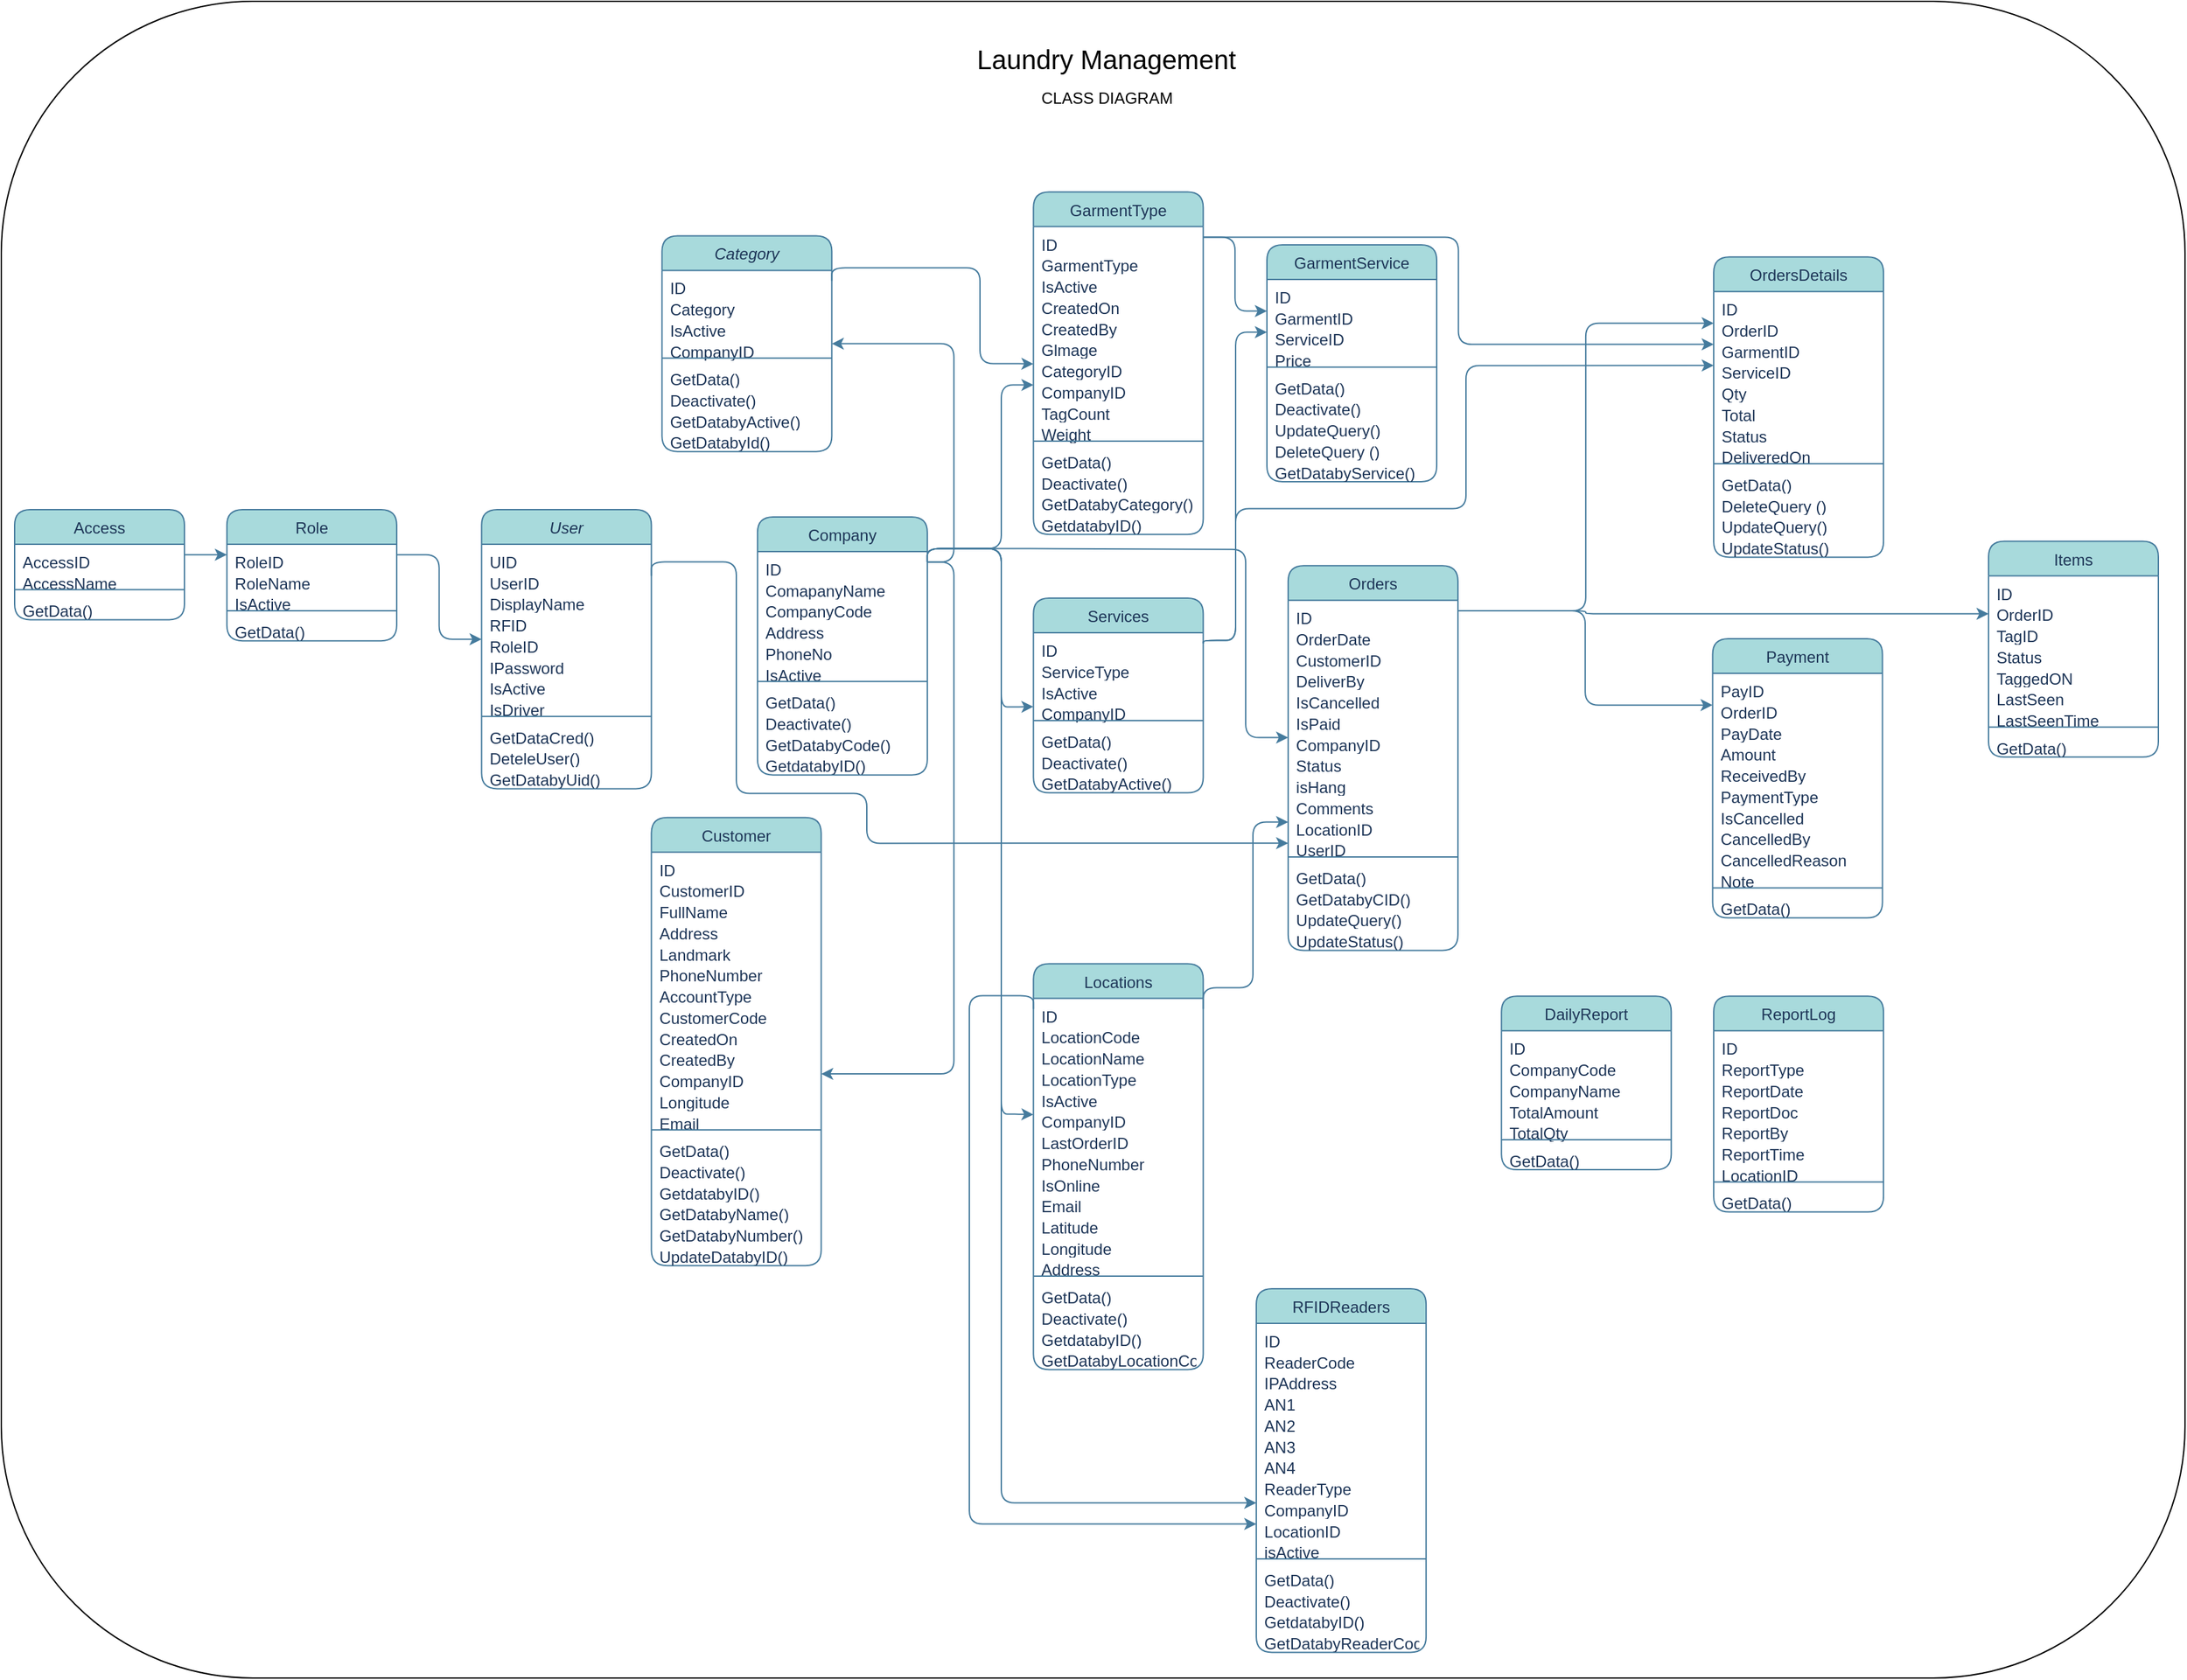 <mxfile version="22.1.4" type="device">
  <diagram id="C5RBs43oDa-KdzZeNtuy" name="Page-1">
    <mxGraphModel dx="3758" dy="4301" grid="1" gridSize="10" guides="1" tooltips="1" connect="1" arrows="1" fold="1" page="1" pageScale="1" pageWidth="827" pageHeight="1169" math="0" shadow="0">
      <root>
        <mxCell id="WIyWlLk6GJQsqaUBKTNV-0" />
        <mxCell id="WIyWlLk6GJQsqaUBKTNV-1" parent="WIyWlLk6GJQsqaUBKTNV-0" />
        <mxCell id="-_bwqHtqlFVZNXX6CpOM-313" value="" style="group" vertex="1" connectable="0" parent="WIyWlLk6GJQsqaUBKTNV-1">
          <mxGeometry x="-827" y="-2330" width="1640" height="1260" as="geometry" />
        </mxCell>
        <mxCell id="-_bwqHtqlFVZNXX6CpOM-306" value="" style="rounded=1;whiteSpace=wrap;html=1;" vertex="1" parent="-_bwqHtqlFVZNXX6CpOM-313">
          <mxGeometry width="1640" height="1260" as="geometry" />
        </mxCell>
        <mxCell id="-_bwqHtqlFVZNXX6CpOM-305" value="" style="group" vertex="1" connectable="0" parent="-_bwqHtqlFVZNXX6CpOM-313">
          <mxGeometry x="10" y="143.26" width="1610" height="1086.74" as="geometry" />
        </mxCell>
        <mxCell id="zkfFHV4jXpPFQw0GAbJ--0" value="User" style="swimlane;fontStyle=2;align=center;verticalAlign=top;childLayout=stackLayout;horizontal=1;startSize=26;horizontalStack=0;resizeParent=1;resizeLast=0;collapsible=1;marginBottom=0;rounded=1;shadow=0;strokeWidth=1;labelBackgroundColor=none;fillColor=#A8DADC;strokeColor=#457B9D;fontColor=#1D3557;" parent="-_bwqHtqlFVZNXX6CpOM-305" vertex="1">
          <mxGeometry x="350.693" y="238.716" width="127.525" height="209.745" as="geometry">
            <mxRectangle y="240" width="160" height="26" as="alternateBounds" />
          </mxGeometry>
        </mxCell>
        <mxCell id="zkfFHV4jXpPFQw0GAbJ--1" value="UID" style="text;align=left;verticalAlign=top;spacingLeft=4;spacingRight=4;overflow=hidden;rotatable=0;points=[[0,0.5],[1,0.5]];portConstraint=eastwest;rounded=1;labelBackgroundColor=none;fontColor=#1D3557;" parent="zkfFHV4jXpPFQw0GAbJ--0" vertex="1">
          <mxGeometry y="26" width="127.525" height="15.874" as="geometry" />
        </mxCell>
        <mxCell id="zkfFHV4jXpPFQw0GAbJ--2" value="UserID " style="text;align=left;verticalAlign=top;spacingLeft=4;spacingRight=4;overflow=hidden;rotatable=0;points=[[0,0.5],[1,0.5]];portConstraint=eastwest;rounded=1;shadow=0;html=0;labelBackgroundColor=none;fontColor=#1D3557;" parent="zkfFHV4jXpPFQw0GAbJ--0" vertex="1">
          <mxGeometry y="41.874" width="127.525" height="15.874" as="geometry" />
        </mxCell>
        <mxCell id="zkfFHV4jXpPFQw0GAbJ--3" value="DisplayName   " style="text;align=left;verticalAlign=top;spacingLeft=4;spacingRight=4;overflow=hidden;rotatable=0;points=[[0,0.5],[1,0.5]];portConstraint=eastwest;rounded=1;shadow=0;html=0;labelBackgroundColor=none;fontColor=#1D3557;" parent="zkfFHV4jXpPFQw0GAbJ--0" vertex="1">
          <mxGeometry y="57.747" width="127.525" height="15.874" as="geometry" />
        </mxCell>
        <mxCell id="-_bwqHtqlFVZNXX6CpOM-11" value="RFID  " style="text;align=left;verticalAlign=top;spacingLeft=4;spacingRight=4;overflow=hidden;rotatable=0;points=[[0,0.5],[1,0.5]];portConstraint=eastwest;rounded=1;shadow=0;html=0;labelBackgroundColor=none;fontColor=#1D3557;" vertex="1" parent="zkfFHV4jXpPFQw0GAbJ--0">
          <mxGeometry y="73.621" width="127.525" height="15.874" as="geometry" />
        </mxCell>
        <mxCell id="-_bwqHtqlFVZNXX6CpOM-12" value="RoleID" style="text;align=left;verticalAlign=top;spacingLeft=4;spacingRight=4;overflow=hidden;rotatable=0;points=[[0,0.5],[1,0.5]];portConstraint=eastwest;rounded=1;shadow=0;html=0;labelBackgroundColor=none;fontColor=#1D3557;" vertex="1" parent="zkfFHV4jXpPFQw0GAbJ--0">
          <mxGeometry y="89.495" width="127.525" height="15.874" as="geometry" />
        </mxCell>
        <mxCell id="-_bwqHtqlFVZNXX6CpOM-21" value="IPassword" style="text;align=left;verticalAlign=top;spacingLeft=4;spacingRight=4;overflow=hidden;rotatable=0;points=[[0,0.5],[1,0.5]];portConstraint=eastwest;rounded=1;shadow=0;html=0;labelBackgroundColor=none;fontColor=#1D3557;" vertex="1" parent="zkfFHV4jXpPFQw0GAbJ--0">
          <mxGeometry y="105.369" width="127.525" height="15.874" as="geometry" />
        </mxCell>
        <mxCell id="-_bwqHtqlFVZNXX6CpOM-22" value="IsActive" style="text;align=left;verticalAlign=top;spacingLeft=4;spacingRight=4;overflow=hidden;rotatable=0;points=[[0,0.5],[1,0.5]];portConstraint=eastwest;rounded=1;shadow=0;html=0;labelBackgroundColor=none;fontColor=#1D3557;" vertex="1" parent="zkfFHV4jXpPFQw0GAbJ--0">
          <mxGeometry y="121.242" width="127.525" height="15.874" as="geometry" />
        </mxCell>
        <mxCell id="-_bwqHtqlFVZNXX6CpOM-23" value="IsDriver" style="text;align=left;verticalAlign=top;spacingLeft=4;spacingRight=4;overflow=hidden;rotatable=0;points=[[0,0.5],[1,0.5]];portConstraint=eastwest;rounded=1;shadow=0;html=0;labelBackgroundColor=none;fontColor=#1D3557;" vertex="1" parent="zkfFHV4jXpPFQw0GAbJ--0">
          <mxGeometry y="137.116" width="127.525" height="15.874" as="geometry" />
        </mxCell>
        <mxCell id="zkfFHV4jXpPFQw0GAbJ--4" value="" style="line;html=1;strokeWidth=1;align=left;verticalAlign=middle;spacingTop=-1;spacingLeft=3;spacingRight=3;rotatable=0;labelPosition=right;points=[];portConstraint=eastwest;rounded=1;labelBackgroundColor=none;fillColor=#A8DADC;strokeColor=#457B9D;fontColor=#1D3557;" parent="zkfFHV4jXpPFQw0GAbJ--0" vertex="1">
          <mxGeometry y="152.99" width="127.525" height="4.884" as="geometry" />
        </mxCell>
        <mxCell id="zkfFHV4jXpPFQw0GAbJ--5" value="GetDataCred()" style="text;align=left;verticalAlign=top;spacingLeft=4;spacingRight=4;overflow=hidden;rotatable=0;points=[[0,0.5],[1,0.5]];portConstraint=eastwest;rounded=1;labelBackgroundColor=none;fontColor=#1D3557;" parent="zkfFHV4jXpPFQw0GAbJ--0" vertex="1">
          <mxGeometry y="157.874" width="127.525" height="15.874" as="geometry" />
        </mxCell>
        <mxCell id="-_bwqHtqlFVZNXX6CpOM-24" value="DeteleUser()" style="text;align=left;verticalAlign=top;spacingLeft=4;spacingRight=4;overflow=hidden;rotatable=0;points=[[0,0.5],[1,0.5]];portConstraint=eastwest;rounded=1;labelBackgroundColor=none;fontColor=#1D3557;" vertex="1" parent="zkfFHV4jXpPFQw0GAbJ--0">
          <mxGeometry y="173.748" width="127.525" height="15.874" as="geometry" />
        </mxCell>
        <mxCell id="-_bwqHtqlFVZNXX6CpOM-25" value="GetDatabyUid()" style="text;align=left;verticalAlign=top;spacingLeft=4;spacingRight=4;overflow=hidden;rotatable=0;points=[[0,0.5],[1,0.5]];portConstraint=eastwest;rounded=1;labelBackgroundColor=none;fontColor=#1D3557;" vertex="1" parent="zkfFHV4jXpPFQw0GAbJ--0">
          <mxGeometry y="189.622" width="127.525" height="15.874" as="geometry" />
        </mxCell>
        <mxCell id="zkfFHV4jXpPFQw0GAbJ--17" value="GarmentType" style="swimlane;fontStyle=0;align=center;verticalAlign=top;childLayout=stackLayout;horizontal=1;startSize=26;horizontalStack=0;resizeParent=1;resizeLast=0;collapsible=1;marginBottom=0;rounded=1;shadow=0;strokeWidth=1;labelBackgroundColor=none;fillColor=#A8DADC;strokeColor=#457B9D;fontColor=#1D3557;" parent="-_bwqHtqlFVZNXX6CpOM-305" vertex="1">
          <mxGeometry x="765.149" width="127.525" height="257.366" as="geometry">
            <mxRectangle x="430" y="50" width="160" height="26" as="alternateBounds" />
          </mxGeometry>
        </mxCell>
        <mxCell id="zkfFHV4jXpPFQw0GAbJ--18" value="ID" style="text;align=left;verticalAlign=top;spacingLeft=4;spacingRight=4;overflow=hidden;rotatable=0;points=[[0,0.5],[1,0.5]];portConstraint=eastwest;rounded=1;labelBackgroundColor=none;fontColor=#1D3557;" parent="zkfFHV4jXpPFQw0GAbJ--17" vertex="1">
          <mxGeometry y="26" width="127.525" height="15.874" as="geometry" />
        </mxCell>
        <mxCell id="zkfFHV4jXpPFQw0GAbJ--19" value="GarmentType" style="text;align=left;verticalAlign=top;spacingLeft=4;spacingRight=4;overflow=hidden;rotatable=0;points=[[0,0.5],[1,0.5]];portConstraint=eastwest;rounded=1;shadow=0;html=0;labelBackgroundColor=none;fontColor=#1D3557;" parent="zkfFHV4jXpPFQw0GAbJ--17" vertex="1">
          <mxGeometry y="41.874" width="127.525" height="15.874" as="geometry" />
        </mxCell>
        <mxCell id="zkfFHV4jXpPFQw0GAbJ--20" value="IsActive" style="text;align=left;verticalAlign=top;spacingLeft=4;spacingRight=4;overflow=hidden;rotatable=0;points=[[0,0.5],[1,0.5]];portConstraint=eastwest;rounded=1;shadow=0;html=0;labelBackgroundColor=none;fontColor=#1D3557;" parent="zkfFHV4jXpPFQw0GAbJ--17" vertex="1">
          <mxGeometry y="57.747" width="127.525" height="15.874" as="geometry" />
        </mxCell>
        <mxCell id="zkfFHV4jXpPFQw0GAbJ--21" value="CreatedOn" style="text;align=left;verticalAlign=top;spacingLeft=4;spacingRight=4;overflow=hidden;rotatable=0;points=[[0,0.5],[1,0.5]];portConstraint=eastwest;rounded=1;shadow=0;html=0;labelBackgroundColor=none;fontColor=#1D3557;" parent="zkfFHV4jXpPFQw0GAbJ--17" vertex="1">
          <mxGeometry y="73.621" width="127.525" height="15.874" as="geometry" />
        </mxCell>
        <mxCell id="zkfFHV4jXpPFQw0GAbJ--22" value="CreatedBy" style="text;align=left;verticalAlign=top;spacingLeft=4;spacingRight=4;overflow=hidden;rotatable=0;points=[[0,0.5],[1,0.5]];portConstraint=eastwest;rounded=1;shadow=0;html=0;labelBackgroundColor=none;fontColor=#1D3557;" parent="zkfFHV4jXpPFQw0GAbJ--17" vertex="1">
          <mxGeometry y="89.495" width="127.525" height="15.874" as="geometry" />
        </mxCell>
        <mxCell id="-_bwqHtqlFVZNXX6CpOM-27" value="Glmage" style="text;align=left;verticalAlign=top;spacingLeft=4;spacingRight=4;overflow=hidden;rotatable=0;points=[[0,0.5],[1,0.5]];portConstraint=eastwest;rounded=1;shadow=0;html=0;labelBackgroundColor=none;fontColor=#1D3557;" vertex="1" parent="zkfFHV4jXpPFQw0GAbJ--17">
          <mxGeometry y="105.369" width="127.525" height="15.874" as="geometry" />
        </mxCell>
        <mxCell id="-_bwqHtqlFVZNXX6CpOM-28" value="CategoryID" style="text;align=left;verticalAlign=top;spacingLeft=4;spacingRight=4;overflow=hidden;rotatable=0;points=[[0,0.5],[1,0.5]];portConstraint=eastwest;rounded=1;shadow=0;html=0;labelBackgroundColor=none;fontColor=#1D3557;" vertex="1" parent="zkfFHV4jXpPFQw0GAbJ--17">
          <mxGeometry y="121.242" width="127.525" height="15.874" as="geometry" />
        </mxCell>
        <mxCell id="-_bwqHtqlFVZNXX6CpOM-29" value="CompanyID" style="text;align=left;verticalAlign=top;spacingLeft=4;spacingRight=4;overflow=hidden;rotatable=0;points=[[0,0.5],[1,0.5]];portConstraint=eastwest;rounded=1;shadow=0;html=0;labelBackgroundColor=none;fontColor=#1D3557;" vertex="1" parent="zkfFHV4jXpPFQw0GAbJ--17">
          <mxGeometry y="137.116" width="127.525" height="15.874" as="geometry" />
        </mxCell>
        <mxCell id="-_bwqHtqlFVZNXX6CpOM-30" value="TagCount" style="text;align=left;verticalAlign=top;spacingLeft=4;spacingRight=4;overflow=hidden;rotatable=0;points=[[0,0.5],[1,0.5]];portConstraint=eastwest;rounded=1;shadow=0;html=0;labelBackgroundColor=none;fontColor=#1D3557;" vertex="1" parent="zkfFHV4jXpPFQw0GAbJ--17">
          <mxGeometry y="152.99" width="127.525" height="15.874" as="geometry" />
        </mxCell>
        <mxCell id="-_bwqHtqlFVZNXX6CpOM-31" value="Weight" style="text;align=left;verticalAlign=top;spacingLeft=4;spacingRight=4;overflow=hidden;rotatable=0;points=[[0,0.5],[1,0.5]];portConstraint=eastwest;rounded=1;shadow=0;html=0;labelBackgroundColor=none;fontColor=#1D3557;" vertex="1" parent="zkfFHV4jXpPFQw0GAbJ--17">
          <mxGeometry y="168.864" width="127.525" height="15.874" as="geometry" />
        </mxCell>
        <mxCell id="zkfFHV4jXpPFQw0GAbJ--23" value="" style="line;html=1;strokeWidth=1;align=left;verticalAlign=middle;spacingTop=-1;spacingLeft=3;spacingRight=3;rotatable=0;labelPosition=right;points=[];portConstraint=eastwest;rounded=1;labelBackgroundColor=none;fillColor=#A8DADC;strokeColor=#457B9D;fontColor=#1D3557;" parent="zkfFHV4jXpPFQw0GAbJ--17" vertex="1">
          <mxGeometry y="184.737" width="127.525" height="4.884" as="geometry" />
        </mxCell>
        <mxCell id="zkfFHV4jXpPFQw0GAbJ--24" value="GetData()" style="text;align=left;verticalAlign=top;spacingLeft=4;spacingRight=4;overflow=hidden;rotatable=0;points=[[0,0.5],[1,0.5]];portConstraint=eastwest;rounded=1;labelBackgroundColor=none;fontColor=#1D3557;" parent="zkfFHV4jXpPFQw0GAbJ--17" vertex="1">
          <mxGeometry y="189.622" width="127.525" height="15.874" as="geometry" />
        </mxCell>
        <mxCell id="zkfFHV4jXpPFQw0GAbJ--25" value="Deactivate()" style="text;align=left;verticalAlign=top;spacingLeft=4;spacingRight=4;overflow=hidden;rotatable=0;points=[[0,0.5],[1,0.5]];portConstraint=eastwest;rounded=1;labelBackgroundColor=none;fontColor=#1D3557;" parent="zkfFHV4jXpPFQw0GAbJ--17" vertex="1">
          <mxGeometry y="205.495" width="127.525" height="15.874" as="geometry" />
        </mxCell>
        <mxCell id="-_bwqHtqlFVZNXX6CpOM-32" value="GetDatabyCategory()" style="text;align=left;verticalAlign=top;spacingLeft=4;spacingRight=4;overflow=hidden;rotatable=0;points=[[0,0.5],[1,0.5]];portConstraint=eastwest;rounded=1;labelBackgroundColor=none;fontColor=#1D3557;" vertex="1" parent="zkfFHV4jXpPFQw0GAbJ--17">
          <mxGeometry y="221.369" width="127.525" height="15.874" as="geometry" />
        </mxCell>
        <mxCell id="-_bwqHtqlFVZNXX6CpOM-33" value="GetdatabyID()" style="text;align=left;verticalAlign=top;spacingLeft=4;spacingRight=4;overflow=hidden;rotatable=0;points=[[0,0.5],[1,0.5]];portConstraint=eastwest;rounded=1;labelBackgroundColor=none;fontColor=#1D3557;" vertex="1" parent="zkfFHV4jXpPFQw0GAbJ--17">
          <mxGeometry y="237.243" width="127.525" height="15.874" as="geometry" />
        </mxCell>
        <mxCell id="-_bwqHtqlFVZNXX6CpOM-34" value="Company" style="swimlane;fontStyle=0;align=center;verticalAlign=top;childLayout=stackLayout;horizontal=1;startSize=26;horizontalStack=0;resizeParent=1;resizeLast=0;collapsible=1;marginBottom=0;rounded=1;shadow=0;strokeWidth=1;labelBackgroundColor=none;fillColor=#A8DADC;strokeColor=#457B9D;fontColor=#1D3557;" vertex="1" parent="-_bwqHtqlFVZNXX6CpOM-305">
          <mxGeometry x="557.921" y="244.211" width="127.525" height="193.871" as="geometry">
            <mxRectangle x="200" y="240" width="160" height="26" as="alternateBounds" />
          </mxGeometry>
        </mxCell>
        <mxCell id="-_bwqHtqlFVZNXX6CpOM-35" value="ID" style="text;align=left;verticalAlign=top;spacingLeft=4;spacingRight=4;overflow=hidden;rotatable=0;points=[[0,0.5],[1,0.5]];portConstraint=eastwest;rounded=1;labelBackgroundColor=none;fontColor=#1D3557;" vertex="1" parent="-_bwqHtqlFVZNXX6CpOM-34">
          <mxGeometry y="26" width="127.525" height="15.874" as="geometry" />
        </mxCell>
        <mxCell id="-_bwqHtqlFVZNXX6CpOM-36" value="ComapanyName" style="text;align=left;verticalAlign=top;spacingLeft=4;spacingRight=4;overflow=hidden;rotatable=0;points=[[0,0.5],[1,0.5]];portConstraint=eastwest;rounded=1;shadow=0;html=0;labelBackgroundColor=none;fontColor=#1D3557;" vertex="1" parent="-_bwqHtqlFVZNXX6CpOM-34">
          <mxGeometry y="41.874" width="127.525" height="15.874" as="geometry" />
        </mxCell>
        <mxCell id="-_bwqHtqlFVZNXX6CpOM-37" value="CompanyCode" style="text;align=left;verticalAlign=top;spacingLeft=4;spacingRight=4;overflow=hidden;rotatable=0;points=[[0,0.5],[1,0.5]];portConstraint=eastwest;rounded=1;shadow=0;html=0;labelBackgroundColor=none;fontColor=#1D3557;" vertex="1" parent="-_bwqHtqlFVZNXX6CpOM-34">
          <mxGeometry y="57.747" width="127.525" height="15.874" as="geometry" />
        </mxCell>
        <mxCell id="-_bwqHtqlFVZNXX6CpOM-38" value="Address" style="text;align=left;verticalAlign=top;spacingLeft=4;spacingRight=4;overflow=hidden;rotatable=0;points=[[0,0.5],[1,0.5]];portConstraint=eastwest;rounded=1;shadow=0;html=0;labelBackgroundColor=none;fontColor=#1D3557;" vertex="1" parent="-_bwqHtqlFVZNXX6CpOM-34">
          <mxGeometry y="73.621" width="127.525" height="15.874" as="geometry" />
        </mxCell>
        <mxCell id="-_bwqHtqlFVZNXX6CpOM-39" value="PhoneNo" style="text;align=left;verticalAlign=top;spacingLeft=4;spacingRight=4;overflow=hidden;rotatable=0;points=[[0,0.5],[1,0.5]];portConstraint=eastwest;rounded=1;shadow=0;html=0;labelBackgroundColor=none;fontColor=#1D3557;" vertex="1" parent="-_bwqHtqlFVZNXX6CpOM-34">
          <mxGeometry y="89.495" width="127.525" height="15.874" as="geometry" />
        </mxCell>
        <mxCell id="-_bwqHtqlFVZNXX6CpOM-40" value="IsActive" style="text;align=left;verticalAlign=top;spacingLeft=4;spacingRight=4;overflow=hidden;rotatable=0;points=[[0,0.5],[1,0.5]];portConstraint=eastwest;rounded=1;shadow=0;html=0;labelBackgroundColor=none;fontColor=#1D3557;" vertex="1" parent="-_bwqHtqlFVZNXX6CpOM-34">
          <mxGeometry y="105.369" width="127.525" height="15.874" as="geometry" />
        </mxCell>
        <mxCell id="-_bwqHtqlFVZNXX6CpOM-45" value="" style="line;html=1;strokeWidth=1;align=left;verticalAlign=middle;spacingTop=-1;spacingLeft=3;spacingRight=3;rotatable=0;labelPosition=right;points=[];portConstraint=eastwest;rounded=1;labelBackgroundColor=none;fillColor=#A8DADC;strokeColor=#457B9D;fontColor=#1D3557;" vertex="1" parent="-_bwqHtqlFVZNXX6CpOM-34">
          <mxGeometry y="121.242" width="127.525" height="4.884" as="geometry" />
        </mxCell>
        <mxCell id="-_bwqHtqlFVZNXX6CpOM-46" value="GetData()" style="text;align=left;verticalAlign=top;spacingLeft=4;spacingRight=4;overflow=hidden;rotatable=0;points=[[0,0.5],[1,0.5]];portConstraint=eastwest;rounded=1;labelBackgroundColor=none;fontColor=#1D3557;" vertex="1" parent="-_bwqHtqlFVZNXX6CpOM-34">
          <mxGeometry y="126.127" width="127.525" height="15.874" as="geometry" />
        </mxCell>
        <mxCell id="-_bwqHtqlFVZNXX6CpOM-47" value="Deactivate()" style="text;align=left;verticalAlign=top;spacingLeft=4;spacingRight=4;overflow=hidden;rotatable=0;points=[[0,0.5],[1,0.5]];portConstraint=eastwest;rounded=1;labelBackgroundColor=none;fontColor=#1D3557;" vertex="1" parent="-_bwqHtqlFVZNXX6CpOM-34">
          <mxGeometry y="142.0" width="127.525" height="15.874" as="geometry" />
        </mxCell>
        <mxCell id="-_bwqHtqlFVZNXX6CpOM-48" value="GetDatabyCode()" style="text;align=left;verticalAlign=top;spacingLeft=4;spacingRight=4;overflow=hidden;rotatable=0;points=[[0,0.5],[1,0.5]];portConstraint=eastwest;rounded=1;labelBackgroundColor=none;fontColor=#1D3557;" vertex="1" parent="-_bwqHtqlFVZNXX6CpOM-34">
          <mxGeometry y="157.874" width="127.525" height="15.874" as="geometry" />
        </mxCell>
        <mxCell id="-_bwqHtqlFVZNXX6CpOM-49" value="GetdatabyID()" style="text;align=left;verticalAlign=top;spacingLeft=4;spacingRight=4;overflow=hidden;rotatable=0;points=[[0,0.5],[1,0.5]];portConstraint=eastwest;rounded=1;labelBackgroundColor=none;fontColor=#1D3557;" vertex="1" parent="-_bwqHtqlFVZNXX6CpOM-34">
          <mxGeometry y="173.748" width="127.525" height="15.874" as="geometry" />
        </mxCell>
        <mxCell id="-_bwqHtqlFVZNXX6CpOM-71" value="OrdersDetails" style="swimlane;fontStyle=0;align=center;verticalAlign=top;childLayout=stackLayout;horizontal=1;startSize=26;horizontalStack=0;resizeParent=1;resizeLast=0;collapsible=1;marginBottom=0;rounded=1;shadow=0;strokeWidth=1;labelBackgroundColor=none;fillColor=#A8DADC;strokeColor=#457B9D;fontColor=#1D3557;" vertex="1" parent="-_bwqHtqlFVZNXX6CpOM-305">
          <mxGeometry x="1276.045" y="48.842" width="127.525" height="225.619" as="geometry">
            <mxRectangle x="1430" y="126" width="160" height="26" as="alternateBounds" />
          </mxGeometry>
        </mxCell>
        <mxCell id="-_bwqHtqlFVZNXX6CpOM-72" value="ID" style="text;align=left;verticalAlign=top;spacingLeft=4;spacingRight=4;overflow=hidden;rotatable=0;points=[[0,0.5],[1,0.5]];portConstraint=eastwest;rounded=1;labelBackgroundColor=none;fontColor=#1D3557;" vertex="1" parent="-_bwqHtqlFVZNXX6CpOM-71">
          <mxGeometry y="26" width="127.525" height="15.874" as="geometry" />
        </mxCell>
        <mxCell id="-_bwqHtqlFVZNXX6CpOM-73" value="OrderID" style="text;align=left;verticalAlign=top;spacingLeft=4;spacingRight=4;overflow=hidden;rotatable=0;points=[[0,0.5],[1,0.5]];portConstraint=eastwest;rounded=1;shadow=0;html=0;labelBackgroundColor=none;fontColor=#1D3557;" vertex="1" parent="-_bwqHtqlFVZNXX6CpOM-71">
          <mxGeometry y="41.874" width="127.525" height="15.874" as="geometry" />
        </mxCell>
        <mxCell id="-_bwqHtqlFVZNXX6CpOM-74" value="GarmentID" style="text;align=left;verticalAlign=top;spacingLeft=4;spacingRight=4;overflow=hidden;rotatable=0;points=[[0,0.5],[1,0.5]];portConstraint=eastwest;rounded=1;shadow=0;html=0;labelBackgroundColor=none;fontColor=#1D3557;" vertex="1" parent="-_bwqHtqlFVZNXX6CpOM-71">
          <mxGeometry y="57.747" width="127.525" height="15.874" as="geometry" />
        </mxCell>
        <mxCell id="-_bwqHtqlFVZNXX6CpOM-75" value="ServiceID" style="text;align=left;verticalAlign=top;spacingLeft=4;spacingRight=4;overflow=hidden;rotatable=0;points=[[0,0.5],[1,0.5]];portConstraint=eastwest;rounded=1;shadow=0;html=0;labelBackgroundColor=none;fontColor=#1D3557;" vertex="1" parent="-_bwqHtqlFVZNXX6CpOM-71">
          <mxGeometry y="73.621" width="127.525" height="15.874" as="geometry" />
        </mxCell>
        <mxCell id="-_bwqHtqlFVZNXX6CpOM-76" value="Qty" style="text;align=left;verticalAlign=top;spacingLeft=4;spacingRight=4;overflow=hidden;rotatable=0;points=[[0,0.5],[1,0.5]];portConstraint=eastwest;rounded=1;shadow=0;html=0;labelBackgroundColor=none;fontColor=#1D3557;" vertex="1" parent="-_bwqHtqlFVZNXX6CpOM-71">
          <mxGeometry y="89.495" width="127.525" height="15.874" as="geometry" />
        </mxCell>
        <mxCell id="-_bwqHtqlFVZNXX6CpOM-77" value="Total" style="text;align=left;verticalAlign=top;spacingLeft=4;spacingRight=4;overflow=hidden;rotatable=0;points=[[0,0.5],[1,0.5]];portConstraint=eastwest;rounded=1;shadow=0;html=0;labelBackgroundColor=none;fontColor=#1D3557;" vertex="1" parent="-_bwqHtqlFVZNXX6CpOM-71">
          <mxGeometry y="105.369" width="127.525" height="15.874" as="geometry" />
        </mxCell>
        <mxCell id="-_bwqHtqlFVZNXX6CpOM-78" value="Status" style="text;align=left;verticalAlign=top;spacingLeft=4;spacingRight=4;overflow=hidden;rotatable=0;points=[[0,0.5],[1,0.5]];portConstraint=eastwest;rounded=1;shadow=0;html=0;labelBackgroundColor=none;fontColor=#1D3557;" vertex="1" parent="-_bwqHtqlFVZNXX6CpOM-71">
          <mxGeometry y="121.242" width="127.525" height="15.874" as="geometry" />
        </mxCell>
        <mxCell id="-_bwqHtqlFVZNXX6CpOM-79" value="DeliveredOn" style="text;align=left;verticalAlign=top;spacingLeft=4;spacingRight=4;overflow=hidden;rotatable=0;points=[[0,0.5],[1,0.5]];portConstraint=eastwest;rounded=1;shadow=0;html=0;labelBackgroundColor=none;fontColor=#1D3557;" vertex="1" parent="-_bwqHtqlFVZNXX6CpOM-71">
          <mxGeometry y="137.116" width="127.525" height="15.874" as="geometry" />
        </mxCell>
        <mxCell id="-_bwqHtqlFVZNXX6CpOM-83" value="" style="line;html=1;strokeWidth=1;align=left;verticalAlign=middle;spacingTop=-1;spacingLeft=3;spacingRight=3;rotatable=0;labelPosition=right;points=[];portConstraint=eastwest;rounded=1;labelBackgroundColor=none;fillColor=#A8DADC;strokeColor=#457B9D;fontColor=#1D3557;" vertex="1" parent="-_bwqHtqlFVZNXX6CpOM-71">
          <mxGeometry y="152.99" width="127.525" height="4.884" as="geometry" />
        </mxCell>
        <mxCell id="-_bwqHtqlFVZNXX6CpOM-84" value="GetData()" style="text;align=left;verticalAlign=top;spacingLeft=4;spacingRight=4;overflow=hidden;rotatable=0;points=[[0,0.5],[1,0.5]];portConstraint=eastwest;rounded=1;labelBackgroundColor=none;fontColor=#1D3557;" vertex="1" parent="-_bwqHtqlFVZNXX6CpOM-71">
          <mxGeometry y="157.874" width="127.525" height="15.874" as="geometry" />
        </mxCell>
        <mxCell id="-_bwqHtqlFVZNXX6CpOM-85" value="DeleteQuery ()" style="text;align=left;verticalAlign=top;spacingLeft=4;spacingRight=4;overflow=hidden;rotatable=0;points=[[0,0.5],[1,0.5]];portConstraint=eastwest;rounded=1;labelBackgroundColor=none;fontColor=#1D3557;" vertex="1" parent="-_bwqHtqlFVZNXX6CpOM-71">
          <mxGeometry y="173.748" width="127.525" height="15.874" as="geometry" />
        </mxCell>
        <mxCell id="-_bwqHtqlFVZNXX6CpOM-86" value="UpdateQuery()" style="text;align=left;verticalAlign=top;spacingLeft=4;spacingRight=4;overflow=hidden;rotatable=0;points=[[0,0.5],[1,0.5]];portConstraint=eastwest;rounded=1;labelBackgroundColor=none;fontColor=#1D3557;" vertex="1" parent="-_bwqHtqlFVZNXX6CpOM-71">
          <mxGeometry y="189.622" width="127.525" height="15.874" as="geometry" />
        </mxCell>
        <mxCell id="-_bwqHtqlFVZNXX6CpOM-87" value="UpdateStatus()" style="text;align=left;verticalAlign=top;spacingLeft=4;spacingRight=4;overflow=hidden;rotatable=0;points=[[0,0.5],[1,0.5]];portConstraint=eastwest;rounded=1;labelBackgroundColor=none;fontColor=#1D3557;" vertex="1" parent="-_bwqHtqlFVZNXX6CpOM-71">
          <mxGeometry y="205.495" width="127.525" height="15.874" as="geometry" />
        </mxCell>
        <mxCell id="-_bwqHtqlFVZNXX6CpOM-88" value="Services" style="swimlane;fontStyle=0;align=center;verticalAlign=top;childLayout=stackLayout;horizontal=1;startSize=26;horizontalStack=0;resizeParent=1;resizeLast=0;collapsible=1;marginBottom=0;rounded=1;shadow=0;strokeWidth=1;labelBackgroundColor=none;fillColor=#A8DADC;strokeColor=#457B9D;fontColor=#1D3557;" vertex="1" parent="-_bwqHtqlFVZNXX6CpOM-305">
          <mxGeometry x="765.149" y="305.264" width="127.525" height="146.25" as="geometry">
            <mxRectangle x="440" y="350" width="160" height="26" as="alternateBounds" />
          </mxGeometry>
        </mxCell>
        <mxCell id="-_bwqHtqlFVZNXX6CpOM-89" value="ID" style="text;align=left;verticalAlign=top;spacingLeft=4;spacingRight=4;overflow=hidden;rotatable=0;points=[[0,0.5],[1,0.5]];portConstraint=eastwest;rounded=1;labelBackgroundColor=none;fontColor=#1D3557;" vertex="1" parent="-_bwqHtqlFVZNXX6CpOM-88">
          <mxGeometry y="26" width="127.525" height="15.874" as="geometry" />
        </mxCell>
        <mxCell id="-_bwqHtqlFVZNXX6CpOM-90" value="ServiceType" style="text;align=left;verticalAlign=top;spacingLeft=4;spacingRight=4;overflow=hidden;rotatable=0;points=[[0,0.5],[1,0.5]];portConstraint=eastwest;rounded=1;shadow=0;html=0;labelBackgroundColor=none;fontColor=#1D3557;" vertex="1" parent="-_bwqHtqlFVZNXX6CpOM-88">
          <mxGeometry y="41.874" width="127.525" height="15.874" as="geometry" />
        </mxCell>
        <mxCell id="-_bwqHtqlFVZNXX6CpOM-91" value="IsActive" style="text;align=left;verticalAlign=top;spacingLeft=4;spacingRight=4;overflow=hidden;rotatable=0;points=[[0,0.5],[1,0.5]];portConstraint=eastwest;rounded=1;shadow=0;html=0;labelBackgroundColor=none;fontColor=#1D3557;" vertex="1" parent="-_bwqHtqlFVZNXX6CpOM-88">
          <mxGeometry y="57.747" width="127.525" height="15.874" as="geometry" />
        </mxCell>
        <mxCell id="-_bwqHtqlFVZNXX6CpOM-96" value="CompanyID" style="text;align=left;verticalAlign=top;spacingLeft=4;spacingRight=4;overflow=hidden;rotatable=0;points=[[0,0.5],[1,0.5]];portConstraint=eastwest;rounded=1;shadow=0;html=0;labelBackgroundColor=none;fontColor=#1D3557;" vertex="1" parent="-_bwqHtqlFVZNXX6CpOM-88">
          <mxGeometry y="73.621" width="127.525" height="15.874" as="geometry" />
        </mxCell>
        <mxCell id="-_bwqHtqlFVZNXX6CpOM-99" value="" style="line;html=1;strokeWidth=1;align=left;verticalAlign=middle;spacingTop=-1;spacingLeft=3;spacingRight=3;rotatable=0;labelPosition=right;points=[];portConstraint=eastwest;rounded=1;labelBackgroundColor=none;fillColor=#A8DADC;strokeColor=#457B9D;fontColor=#1D3557;" vertex="1" parent="-_bwqHtqlFVZNXX6CpOM-88">
          <mxGeometry y="89.495" width="127.525" height="4.884" as="geometry" />
        </mxCell>
        <mxCell id="-_bwqHtqlFVZNXX6CpOM-100" value="GetData()" style="text;align=left;verticalAlign=top;spacingLeft=4;spacingRight=4;overflow=hidden;rotatable=0;points=[[0,0.5],[1,0.5]];portConstraint=eastwest;rounded=1;labelBackgroundColor=none;fontColor=#1D3557;" vertex="1" parent="-_bwqHtqlFVZNXX6CpOM-88">
          <mxGeometry y="94.379" width="127.525" height="15.874" as="geometry" />
        </mxCell>
        <mxCell id="-_bwqHtqlFVZNXX6CpOM-101" value="Deactivate()" style="text;align=left;verticalAlign=top;spacingLeft=4;spacingRight=4;overflow=hidden;rotatable=0;points=[[0,0.5],[1,0.5]];portConstraint=eastwest;rounded=1;labelBackgroundColor=none;fontColor=#1D3557;" vertex="1" parent="-_bwqHtqlFVZNXX6CpOM-88">
          <mxGeometry y="110.253" width="127.525" height="15.874" as="geometry" />
        </mxCell>
        <mxCell id="-_bwqHtqlFVZNXX6CpOM-102" value="GetDatabyActive()" style="text;align=left;verticalAlign=top;spacingLeft=4;spacingRight=4;overflow=hidden;rotatable=0;points=[[0,0.5],[1,0.5]];portConstraint=eastwest;rounded=1;labelBackgroundColor=none;fontColor=#1D3557;" vertex="1" parent="-_bwqHtqlFVZNXX6CpOM-88">
          <mxGeometry y="126.127" width="127.525" height="15.874" as="geometry" />
        </mxCell>
        <mxCell id="-_bwqHtqlFVZNXX6CpOM-104" value="Locations" style="swimlane;fontStyle=0;align=center;verticalAlign=top;childLayout=stackLayout;horizontal=1;startSize=26;horizontalStack=0;resizeParent=1;resizeLast=0;collapsible=1;marginBottom=0;rounded=1;shadow=0;strokeWidth=1;labelBackgroundColor=none;fillColor=#A8DADC;strokeColor=#457B9D;fontColor=#1D3557;" vertex="1" parent="-_bwqHtqlFVZNXX6CpOM-305">
          <mxGeometry x="765.149" y="580.002" width="127.525" height="304.988" as="geometry">
            <mxRectangle x="410" y="790" width="160" height="26" as="alternateBounds" />
          </mxGeometry>
        </mxCell>
        <mxCell id="-_bwqHtqlFVZNXX6CpOM-105" value="ID" style="text;align=left;verticalAlign=top;spacingLeft=4;spacingRight=4;overflow=hidden;rotatable=0;points=[[0,0.5],[1,0.5]];portConstraint=eastwest;rounded=1;labelBackgroundColor=none;fontColor=#1D3557;" vertex="1" parent="-_bwqHtqlFVZNXX6CpOM-104">
          <mxGeometry y="26" width="127.525" height="15.874" as="geometry" />
        </mxCell>
        <mxCell id="-_bwqHtqlFVZNXX6CpOM-106" value="LocationCode" style="text;align=left;verticalAlign=top;spacingLeft=4;spacingRight=4;overflow=hidden;rotatable=0;points=[[0,0.5],[1,0.5]];portConstraint=eastwest;rounded=1;shadow=0;html=0;labelBackgroundColor=none;fontColor=#1D3557;" vertex="1" parent="-_bwqHtqlFVZNXX6CpOM-104">
          <mxGeometry y="41.874" width="127.525" height="15.874" as="geometry" />
        </mxCell>
        <mxCell id="-_bwqHtqlFVZNXX6CpOM-107" value="LocationName" style="text;align=left;verticalAlign=top;spacingLeft=4;spacingRight=4;overflow=hidden;rotatable=0;points=[[0,0.5],[1,0.5]];portConstraint=eastwest;rounded=1;shadow=0;html=0;labelBackgroundColor=none;fontColor=#1D3557;" vertex="1" parent="-_bwqHtqlFVZNXX6CpOM-104">
          <mxGeometry y="57.747" width="127.525" height="15.874" as="geometry" />
        </mxCell>
        <mxCell id="-_bwqHtqlFVZNXX6CpOM-108" value="LocationType" style="text;align=left;verticalAlign=top;spacingLeft=4;spacingRight=4;overflow=hidden;rotatable=0;points=[[0,0.5],[1,0.5]];portConstraint=eastwest;rounded=1;shadow=0;html=0;labelBackgroundColor=none;fontColor=#1D3557;" vertex="1" parent="-_bwqHtqlFVZNXX6CpOM-104">
          <mxGeometry y="73.621" width="127.525" height="15.874" as="geometry" />
        </mxCell>
        <mxCell id="-_bwqHtqlFVZNXX6CpOM-109" value="IsActive" style="text;align=left;verticalAlign=top;spacingLeft=4;spacingRight=4;overflow=hidden;rotatable=0;points=[[0,0.5],[1,0.5]];portConstraint=eastwest;rounded=1;shadow=0;html=0;labelBackgroundColor=none;fontColor=#1D3557;" vertex="1" parent="-_bwqHtqlFVZNXX6CpOM-104">
          <mxGeometry y="89.495" width="127.525" height="15.874" as="geometry" />
        </mxCell>
        <mxCell id="-_bwqHtqlFVZNXX6CpOM-110" value="CompanyID" style="text;align=left;verticalAlign=top;spacingLeft=4;spacingRight=4;overflow=hidden;rotatable=0;points=[[0,0.5],[1,0.5]];portConstraint=eastwest;rounded=1;shadow=0;html=0;labelBackgroundColor=none;fontColor=#1D3557;" vertex="1" parent="-_bwqHtqlFVZNXX6CpOM-104">
          <mxGeometry y="105.369" width="127.525" height="15.874" as="geometry" />
        </mxCell>
        <mxCell id="-_bwqHtqlFVZNXX6CpOM-111" value="LastOrderID" style="text;align=left;verticalAlign=top;spacingLeft=4;spacingRight=4;overflow=hidden;rotatable=0;points=[[0,0.5],[1,0.5]];portConstraint=eastwest;rounded=1;shadow=0;html=0;labelBackgroundColor=none;fontColor=#1D3557;" vertex="1" parent="-_bwqHtqlFVZNXX6CpOM-104">
          <mxGeometry y="121.242" width="127.525" height="15.874" as="geometry" />
        </mxCell>
        <mxCell id="-_bwqHtqlFVZNXX6CpOM-112" value="PhoneNumber" style="text;align=left;verticalAlign=top;spacingLeft=4;spacingRight=4;overflow=hidden;rotatable=0;points=[[0,0.5],[1,0.5]];portConstraint=eastwest;rounded=1;shadow=0;html=0;labelBackgroundColor=none;fontColor=#1D3557;" vertex="1" parent="-_bwqHtqlFVZNXX6CpOM-104">
          <mxGeometry y="137.116" width="127.525" height="15.874" as="geometry" />
        </mxCell>
        <mxCell id="-_bwqHtqlFVZNXX6CpOM-113" value="IsOnline" style="text;align=left;verticalAlign=top;spacingLeft=4;spacingRight=4;overflow=hidden;rotatable=0;points=[[0,0.5],[1,0.5]];portConstraint=eastwest;rounded=1;shadow=0;html=0;labelBackgroundColor=none;fontColor=#1D3557;" vertex="1" parent="-_bwqHtqlFVZNXX6CpOM-104">
          <mxGeometry y="152.99" width="127.525" height="15.874" as="geometry" />
        </mxCell>
        <mxCell id="-_bwqHtqlFVZNXX6CpOM-114" value="Email" style="text;align=left;verticalAlign=top;spacingLeft=4;spacingRight=4;overflow=hidden;rotatable=0;points=[[0,0.5],[1,0.5]];portConstraint=eastwest;rounded=1;shadow=0;html=0;labelBackgroundColor=none;fontColor=#1D3557;" vertex="1" parent="-_bwqHtqlFVZNXX6CpOM-104">
          <mxGeometry y="168.864" width="127.525" height="15.874" as="geometry" />
        </mxCell>
        <mxCell id="-_bwqHtqlFVZNXX6CpOM-120" value="Latitude" style="text;align=left;verticalAlign=top;spacingLeft=4;spacingRight=4;overflow=hidden;rotatable=0;points=[[0,0.5],[1,0.5]];portConstraint=eastwest;rounded=1;shadow=0;html=0;labelBackgroundColor=none;fontColor=#1D3557;" vertex="1" parent="-_bwqHtqlFVZNXX6CpOM-104">
          <mxGeometry y="184.737" width="127.525" height="15.874" as="geometry" />
        </mxCell>
        <mxCell id="-_bwqHtqlFVZNXX6CpOM-122" value="Longitude" style="text;align=left;verticalAlign=top;spacingLeft=4;spacingRight=4;overflow=hidden;rotatable=0;points=[[0,0.5],[1,0.5]];portConstraint=eastwest;rounded=1;shadow=0;html=0;labelBackgroundColor=none;fontColor=#1D3557;" vertex="1" parent="-_bwqHtqlFVZNXX6CpOM-104">
          <mxGeometry y="200.611" width="127.525" height="15.874" as="geometry" />
        </mxCell>
        <mxCell id="-_bwqHtqlFVZNXX6CpOM-172" value="Address" style="text;align=left;verticalAlign=top;spacingLeft=4;spacingRight=4;overflow=hidden;rotatable=0;points=[[0,0.5],[1,0.5]];portConstraint=eastwest;rounded=1;shadow=0;html=0;labelBackgroundColor=none;fontColor=#1D3557;" vertex="1" parent="-_bwqHtqlFVZNXX6CpOM-104">
          <mxGeometry y="216.485" width="127.525" height="15.874" as="geometry" />
        </mxCell>
        <mxCell id="-_bwqHtqlFVZNXX6CpOM-115" value="" style="line;html=1;strokeWidth=1;align=left;verticalAlign=middle;spacingTop=-1;spacingLeft=3;spacingRight=3;rotatable=0;labelPosition=right;points=[];portConstraint=eastwest;rounded=1;labelBackgroundColor=none;fillColor=#A8DADC;strokeColor=#457B9D;fontColor=#1D3557;" vertex="1" parent="-_bwqHtqlFVZNXX6CpOM-104">
          <mxGeometry y="232.358" width="127.525" height="4.884" as="geometry" />
        </mxCell>
        <mxCell id="-_bwqHtqlFVZNXX6CpOM-116" value="GetData()" style="text;align=left;verticalAlign=top;spacingLeft=4;spacingRight=4;overflow=hidden;rotatable=0;points=[[0,0.5],[1,0.5]];portConstraint=eastwest;rounded=1;labelBackgroundColor=none;fontColor=#1D3557;" vertex="1" parent="-_bwqHtqlFVZNXX6CpOM-104">
          <mxGeometry y="237.243" width="127.525" height="15.874" as="geometry" />
        </mxCell>
        <mxCell id="-_bwqHtqlFVZNXX6CpOM-117" value="Deactivate()" style="text;align=left;verticalAlign=top;spacingLeft=4;spacingRight=4;overflow=hidden;rotatable=0;points=[[0,0.5],[1,0.5]];portConstraint=eastwest;rounded=1;labelBackgroundColor=none;fontColor=#1D3557;" vertex="1" parent="-_bwqHtqlFVZNXX6CpOM-104">
          <mxGeometry y="253.116" width="127.525" height="15.874" as="geometry" />
        </mxCell>
        <mxCell id="-_bwqHtqlFVZNXX6CpOM-119" value="GetdatabyID()" style="text;align=left;verticalAlign=top;spacingLeft=4;spacingRight=4;overflow=hidden;rotatable=0;points=[[0,0.5],[1,0.5]];portConstraint=eastwest;rounded=1;labelBackgroundColor=none;fontColor=#1D3557;" vertex="1" parent="-_bwqHtqlFVZNXX6CpOM-104">
          <mxGeometry y="268.99" width="127.525" height="15.874" as="geometry" />
        </mxCell>
        <mxCell id="-_bwqHtqlFVZNXX6CpOM-118" value="GetDatabyLocationCode()" style="text;align=left;verticalAlign=top;spacingLeft=4;spacingRight=4;overflow=hidden;rotatable=0;points=[[0,0.5],[1,0.5]];portConstraint=eastwest;rounded=1;labelBackgroundColor=none;fontColor=#1D3557;" vertex="1" parent="-_bwqHtqlFVZNXX6CpOM-104">
          <mxGeometry y="284.864" width="127.525" height="15.874" as="geometry" />
        </mxCell>
        <mxCell id="-_bwqHtqlFVZNXX6CpOM-123" value="GarmentService" style="swimlane;fontStyle=0;align=center;verticalAlign=top;childLayout=stackLayout;horizontal=1;startSize=26;horizontalStack=0;resizeParent=1;resizeLast=0;collapsible=1;marginBottom=0;rounded=1;shadow=0;strokeWidth=1;labelBackgroundColor=none;fillColor=#A8DADC;strokeColor=#457B9D;fontColor=#1D3557;" vertex="1" parent="-_bwqHtqlFVZNXX6CpOM-305">
          <mxGeometry x="940.495" y="39.684" width="127.525" height="177.998" as="geometry">
            <mxRectangle x="880" y="40" width="160" height="26" as="alternateBounds" />
          </mxGeometry>
        </mxCell>
        <mxCell id="-_bwqHtqlFVZNXX6CpOM-124" value="ID" style="text;align=left;verticalAlign=top;spacingLeft=4;spacingRight=4;overflow=hidden;rotatable=0;points=[[0,0.5],[1,0.5]];portConstraint=eastwest;rounded=1;labelBackgroundColor=none;fontColor=#1D3557;" vertex="1" parent="-_bwqHtqlFVZNXX6CpOM-123">
          <mxGeometry y="26" width="127.525" height="15.874" as="geometry" />
        </mxCell>
        <mxCell id="-_bwqHtqlFVZNXX6CpOM-125" value="GarmentID" style="text;align=left;verticalAlign=top;spacingLeft=4;spacingRight=4;overflow=hidden;rotatable=0;points=[[0,0.5],[1,0.5]];portConstraint=eastwest;rounded=1;shadow=0;html=0;labelBackgroundColor=none;fontColor=#1D3557;" vertex="1" parent="-_bwqHtqlFVZNXX6CpOM-123">
          <mxGeometry y="41.874" width="127.525" height="15.874" as="geometry" />
        </mxCell>
        <mxCell id="-_bwqHtqlFVZNXX6CpOM-126" value="ServiceID" style="text;align=left;verticalAlign=top;spacingLeft=4;spacingRight=4;overflow=hidden;rotatable=0;points=[[0,0.5],[1,0.5]];portConstraint=eastwest;rounded=1;shadow=0;html=0;labelBackgroundColor=none;fontColor=#1D3557;" vertex="1" parent="-_bwqHtqlFVZNXX6CpOM-123">
          <mxGeometry y="57.747" width="127.525" height="15.874" as="geometry" />
        </mxCell>
        <mxCell id="-_bwqHtqlFVZNXX6CpOM-127" value="Price" style="text;align=left;verticalAlign=top;spacingLeft=4;spacingRight=4;overflow=hidden;rotatable=0;points=[[0,0.5],[1,0.5]];portConstraint=eastwest;rounded=1;shadow=0;html=0;labelBackgroundColor=none;fontColor=#1D3557;" vertex="1" parent="-_bwqHtqlFVZNXX6CpOM-123">
          <mxGeometry y="73.621" width="127.525" height="15.874" as="geometry" />
        </mxCell>
        <mxCell id="-_bwqHtqlFVZNXX6CpOM-136" value="" style="line;html=1;strokeWidth=1;align=left;verticalAlign=middle;spacingTop=-1;spacingLeft=3;spacingRight=3;rotatable=0;labelPosition=right;points=[];portConstraint=eastwest;rounded=1;labelBackgroundColor=none;fillColor=#A8DADC;strokeColor=#457B9D;fontColor=#1D3557;" vertex="1" parent="-_bwqHtqlFVZNXX6CpOM-123">
          <mxGeometry y="89.495" width="127.525" height="4.884" as="geometry" />
        </mxCell>
        <mxCell id="-_bwqHtqlFVZNXX6CpOM-137" value="GetData()" style="text;align=left;verticalAlign=top;spacingLeft=4;spacingRight=4;overflow=hidden;rotatable=0;points=[[0,0.5],[1,0.5]];portConstraint=eastwest;rounded=1;labelBackgroundColor=none;fontColor=#1D3557;" vertex="1" parent="-_bwqHtqlFVZNXX6CpOM-123">
          <mxGeometry y="94.379" width="127.525" height="15.874" as="geometry" />
        </mxCell>
        <mxCell id="-_bwqHtqlFVZNXX6CpOM-138" value="Deactivate()" style="text;align=left;verticalAlign=top;spacingLeft=4;spacingRight=4;overflow=hidden;rotatable=0;points=[[0,0.5],[1,0.5]];portConstraint=eastwest;rounded=1;labelBackgroundColor=none;fontColor=#1D3557;" vertex="1" parent="-_bwqHtqlFVZNXX6CpOM-123">
          <mxGeometry y="110.253" width="127.525" height="15.874" as="geometry" />
        </mxCell>
        <mxCell id="-_bwqHtqlFVZNXX6CpOM-142" value="UpdateQuery()" style="text;align=left;verticalAlign=top;spacingLeft=4;spacingRight=4;overflow=hidden;rotatable=0;points=[[0,0.5],[1,0.5]];portConstraint=eastwest;rounded=1;labelBackgroundColor=none;fontColor=#1D3557;" vertex="1" parent="-_bwqHtqlFVZNXX6CpOM-123">
          <mxGeometry y="126.127" width="127.525" height="15.874" as="geometry" />
        </mxCell>
        <mxCell id="-_bwqHtqlFVZNXX6CpOM-141" value="DeleteQuery ()" style="text;align=left;verticalAlign=top;spacingLeft=4;spacingRight=4;overflow=hidden;rotatable=0;points=[[0,0.5],[1,0.5]];portConstraint=eastwest;rounded=1;labelBackgroundColor=none;fontColor=#1D3557;" vertex="1" parent="-_bwqHtqlFVZNXX6CpOM-123">
          <mxGeometry y="142.0" width="127.525" height="15.874" as="geometry" />
        </mxCell>
        <mxCell id="-_bwqHtqlFVZNXX6CpOM-139" value="GetDatabyService()" style="text;align=left;verticalAlign=top;spacingLeft=4;spacingRight=4;overflow=hidden;rotatable=0;points=[[0,0.5],[1,0.5]];portConstraint=eastwest;rounded=1;labelBackgroundColor=none;fontColor=#1D3557;" vertex="1" parent="-_bwqHtqlFVZNXX6CpOM-123">
          <mxGeometry y="157.874" width="127.525" height="15.874" as="geometry" />
        </mxCell>
        <mxCell id="-_bwqHtqlFVZNXX6CpOM-154" value="RFIDReaders" style="swimlane;fontStyle=0;align=center;verticalAlign=top;childLayout=stackLayout;horizontal=1;startSize=26;horizontalStack=0;resizeParent=1;resizeLast=0;collapsible=1;marginBottom=0;rounded=1;shadow=0;strokeWidth=1;labelBackgroundColor=none;fillColor=#A8DADC;strokeColor=#457B9D;fontColor=#1D3557;" vertex="1" parent="-_bwqHtqlFVZNXX6CpOM-305">
          <mxGeometry x="932.525" y="824.213" width="127.525" height="273.24" as="geometry">
            <mxRectangle x="770" y="720" width="160" height="26" as="alternateBounds" />
          </mxGeometry>
        </mxCell>
        <mxCell id="-_bwqHtqlFVZNXX6CpOM-155" value="ID" style="text;align=left;verticalAlign=top;spacingLeft=4;spacingRight=4;overflow=hidden;rotatable=0;points=[[0,0.5],[1,0.5]];portConstraint=eastwest;rounded=1;labelBackgroundColor=none;fontColor=#1D3557;" vertex="1" parent="-_bwqHtqlFVZNXX6CpOM-154">
          <mxGeometry y="26" width="127.525" height="15.874" as="geometry" />
        </mxCell>
        <mxCell id="-_bwqHtqlFVZNXX6CpOM-156" value="ReaderCode" style="text;align=left;verticalAlign=top;spacingLeft=4;spacingRight=4;overflow=hidden;rotatable=0;points=[[0,0.5],[1,0.5]];portConstraint=eastwest;rounded=1;shadow=0;html=0;labelBackgroundColor=none;fontColor=#1D3557;" vertex="1" parent="-_bwqHtqlFVZNXX6CpOM-154">
          <mxGeometry y="41.874" width="127.525" height="15.874" as="geometry" />
        </mxCell>
        <mxCell id="-_bwqHtqlFVZNXX6CpOM-157" value="IPAddress" style="text;align=left;verticalAlign=top;spacingLeft=4;spacingRight=4;overflow=hidden;rotatable=0;points=[[0,0.5],[1,0.5]];portConstraint=eastwest;rounded=1;shadow=0;html=0;labelBackgroundColor=none;fontColor=#1D3557;" vertex="1" parent="-_bwqHtqlFVZNXX6CpOM-154">
          <mxGeometry y="57.747" width="127.525" height="15.874" as="geometry" />
        </mxCell>
        <mxCell id="-_bwqHtqlFVZNXX6CpOM-158" value="AN1" style="text;align=left;verticalAlign=top;spacingLeft=4;spacingRight=4;overflow=hidden;rotatable=0;points=[[0,0.5],[1,0.5]];portConstraint=eastwest;rounded=1;shadow=0;html=0;labelBackgroundColor=none;fontColor=#1D3557;" vertex="1" parent="-_bwqHtqlFVZNXX6CpOM-154">
          <mxGeometry y="73.621" width="127.525" height="15.874" as="geometry" />
        </mxCell>
        <mxCell id="-_bwqHtqlFVZNXX6CpOM-159" value="AN2" style="text;align=left;verticalAlign=top;spacingLeft=4;spacingRight=4;overflow=hidden;rotatable=0;points=[[0,0.5],[1,0.5]];portConstraint=eastwest;rounded=1;shadow=0;html=0;labelBackgroundColor=none;fontColor=#1D3557;" vertex="1" parent="-_bwqHtqlFVZNXX6CpOM-154">
          <mxGeometry y="89.495" width="127.525" height="15.874" as="geometry" />
        </mxCell>
        <mxCell id="-_bwqHtqlFVZNXX6CpOM-160" value="AN3" style="text;align=left;verticalAlign=top;spacingLeft=4;spacingRight=4;overflow=hidden;rotatable=0;points=[[0,0.5],[1,0.5]];portConstraint=eastwest;rounded=1;shadow=0;html=0;labelBackgroundColor=none;fontColor=#1D3557;" vertex="1" parent="-_bwqHtqlFVZNXX6CpOM-154">
          <mxGeometry y="105.369" width="127.525" height="15.874" as="geometry" />
        </mxCell>
        <mxCell id="-_bwqHtqlFVZNXX6CpOM-161" value="AN4" style="text;align=left;verticalAlign=top;spacingLeft=4;spacingRight=4;overflow=hidden;rotatable=0;points=[[0,0.5],[1,0.5]];portConstraint=eastwest;rounded=1;shadow=0;html=0;labelBackgroundColor=none;fontColor=#1D3557;" vertex="1" parent="-_bwqHtqlFVZNXX6CpOM-154">
          <mxGeometry y="121.242" width="127.525" height="15.874" as="geometry" />
        </mxCell>
        <mxCell id="-_bwqHtqlFVZNXX6CpOM-162" value="ReaderType" style="text;align=left;verticalAlign=top;spacingLeft=4;spacingRight=4;overflow=hidden;rotatable=0;points=[[0,0.5],[1,0.5]];portConstraint=eastwest;rounded=1;shadow=0;html=0;labelBackgroundColor=none;fontColor=#1D3557;" vertex="1" parent="-_bwqHtqlFVZNXX6CpOM-154">
          <mxGeometry y="137.116" width="127.525" height="15.874" as="geometry" />
        </mxCell>
        <mxCell id="-_bwqHtqlFVZNXX6CpOM-164" value="CompanyID" style="text;align=left;verticalAlign=top;spacingLeft=4;spacingRight=4;overflow=hidden;rotatable=0;points=[[0,0.5],[1,0.5]];portConstraint=eastwest;rounded=1;shadow=0;html=0;labelBackgroundColor=none;fontColor=#1D3557;" vertex="1" parent="-_bwqHtqlFVZNXX6CpOM-154">
          <mxGeometry y="152.99" width="127.525" height="15.874" as="geometry" />
        </mxCell>
        <mxCell id="-_bwqHtqlFVZNXX6CpOM-163" value="LocationID" style="text;align=left;verticalAlign=top;spacingLeft=4;spacingRight=4;overflow=hidden;rotatable=0;points=[[0,0.5],[1,0.5]];portConstraint=eastwest;rounded=1;shadow=0;html=0;labelBackgroundColor=none;fontColor=#1D3557;" vertex="1" parent="-_bwqHtqlFVZNXX6CpOM-154">
          <mxGeometry y="168.864" width="127.525" height="15.874" as="geometry" />
        </mxCell>
        <mxCell id="-_bwqHtqlFVZNXX6CpOM-165" value="isActive" style="text;align=left;verticalAlign=top;spacingLeft=4;spacingRight=4;overflow=hidden;rotatable=0;points=[[0,0.5],[1,0.5]];portConstraint=eastwest;rounded=1;shadow=0;html=0;labelBackgroundColor=none;fontColor=#1D3557;" vertex="1" parent="-_bwqHtqlFVZNXX6CpOM-154">
          <mxGeometry y="184.737" width="127.525" height="15.874" as="geometry" />
        </mxCell>
        <mxCell id="-_bwqHtqlFVZNXX6CpOM-167" value="" style="line;html=1;strokeWidth=1;align=left;verticalAlign=middle;spacingTop=-1;spacingLeft=3;spacingRight=3;rotatable=0;labelPosition=right;points=[];portConstraint=eastwest;rounded=1;labelBackgroundColor=none;fillColor=#A8DADC;strokeColor=#457B9D;fontColor=#1D3557;" vertex="1" parent="-_bwqHtqlFVZNXX6CpOM-154">
          <mxGeometry y="200.611" width="127.525" height="4.884" as="geometry" />
        </mxCell>
        <mxCell id="-_bwqHtqlFVZNXX6CpOM-168" value="GetData()" style="text;align=left;verticalAlign=top;spacingLeft=4;spacingRight=4;overflow=hidden;rotatable=0;points=[[0,0.5],[1,0.5]];portConstraint=eastwest;rounded=1;labelBackgroundColor=none;fontColor=#1D3557;" vertex="1" parent="-_bwqHtqlFVZNXX6CpOM-154">
          <mxGeometry y="205.495" width="127.525" height="15.874" as="geometry" />
        </mxCell>
        <mxCell id="-_bwqHtqlFVZNXX6CpOM-169" value="Deactivate()" style="text;align=left;verticalAlign=top;spacingLeft=4;spacingRight=4;overflow=hidden;rotatable=0;points=[[0,0.5],[1,0.5]];portConstraint=eastwest;rounded=1;labelBackgroundColor=none;fontColor=#1D3557;" vertex="1" parent="-_bwqHtqlFVZNXX6CpOM-154">
          <mxGeometry y="221.369" width="127.525" height="15.874" as="geometry" />
        </mxCell>
        <mxCell id="-_bwqHtqlFVZNXX6CpOM-170" value="GetdatabyID()" style="text;align=left;verticalAlign=top;spacingLeft=4;spacingRight=4;overflow=hidden;rotatable=0;points=[[0,0.5],[1,0.5]];portConstraint=eastwest;rounded=1;labelBackgroundColor=none;fontColor=#1D3557;" vertex="1" parent="-_bwqHtqlFVZNXX6CpOM-154">
          <mxGeometry y="237.243" width="127.525" height="15.874" as="geometry" />
        </mxCell>
        <mxCell id="-_bwqHtqlFVZNXX6CpOM-171" value="GetDatabyReaderCode()" style="text;align=left;verticalAlign=top;spacingLeft=4;spacingRight=4;overflow=hidden;rotatable=0;points=[[0,0.5],[1,0.5]];portConstraint=eastwest;rounded=1;labelBackgroundColor=none;fontColor=#1D3557;" vertex="1" parent="-_bwqHtqlFVZNXX6CpOM-154">
          <mxGeometry y="253.116" width="127.525" height="15.874" as="geometry" />
        </mxCell>
        <mxCell id="-_bwqHtqlFVZNXX6CpOM-173" value="Customer" style="swimlane;fontStyle=0;align=center;verticalAlign=top;childLayout=stackLayout;horizontal=1;startSize=26;horizontalStack=0;resizeParent=1;resizeLast=0;collapsible=1;marginBottom=0;rounded=1;shadow=0;strokeWidth=1;labelBackgroundColor=none;fillColor=#A8DADC;strokeColor=#457B9D;fontColor=#1D3557;" vertex="1" parent="-_bwqHtqlFVZNXX6CpOM-305">
          <mxGeometry x="478.218" y="470.107" width="127.525" height="336.735" as="geometry">
            <mxRectangle y="620" width="160" height="26" as="alternateBounds" />
          </mxGeometry>
        </mxCell>
        <mxCell id="-_bwqHtqlFVZNXX6CpOM-174" value="ID" style="text;align=left;verticalAlign=top;spacingLeft=4;spacingRight=4;overflow=hidden;rotatable=0;points=[[0,0.5],[1,0.5]];portConstraint=eastwest;rounded=1;labelBackgroundColor=none;fontColor=#1D3557;" vertex="1" parent="-_bwqHtqlFVZNXX6CpOM-173">
          <mxGeometry y="26" width="127.525" height="15.874" as="geometry" />
        </mxCell>
        <mxCell id="-_bwqHtqlFVZNXX6CpOM-175" value="CustomerID" style="text;align=left;verticalAlign=top;spacingLeft=4;spacingRight=4;overflow=hidden;rotatable=0;points=[[0,0.5],[1,0.5]];portConstraint=eastwest;rounded=1;shadow=0;html=0;labelBackgroundColor=none;fontColor=#1D3557;" vertex="1" parent="-_bwqHtqlFVZNXX6CpOM-173">
          <mxGeometry y="41.874" width="127.525" height="15.874" as="geometry" />
        </mxCell>
        <mxCell id="-_bwqHtqlFVZNXX6CpOM-176" value="FullName" style="text;align=left;verticalAlign=top;spacingLeft=4;spacingRight=4;overflow=hidden;rotatable=0;points=[[0,0.5],[1,0.5]];portConstraint=eastwest;rounded=1;shadow=0;html=0;labelBackgroundColor=none;fontColor=#1D3557;" vertex="1" parent="-_bwqHtqlFVZNXX6CpOM-173">
          <mxGeometry y="57.747" width="127.525" height="15.874" as="geometry" />
        </mxCell>
        <mxCell id="-_bwqHtqlFVZNXX6CpOM-177" value="Address" style="text;align=left;verticalAlign=top;spacingLeft=4;spacingRight=4;overflow=hidden;rotatable=0;points=[[0,0.5],[1,0.5]];portConstraint=eastwest;rounded=1;shadow=0;html=0;labelBackgroundColor=none;fontColor=#1D3557;" vertex="1" parent="-_bwqHtqlFVZNXX6CpOM-173">
          <mxGeometry y="73.621" width="127.525" height="15.874" as="geometry" />
        </mxCell>
        <mxCell id="-_bwqHtqlFVZNXX6CpOM-178" value="Landmark" style="text;align=left;verticalAlign=top;spacingLeft=4;spacingRight=4;overflow=hidden;rotatable=0;points=[[0,0.5],[1,0.5]];portConstraint=eastwest;rounded=1;shadow=0;html=0;labelBackgroundColor=none;fontColor=#1D3557;" vertex="1" parent="-_bwqHtqlFVZNXX6CpOM-173">
          <mxGeometry y="89.495" width="127.525" height="15.874" as="geometry" />
        </mxCell>
        <mxCell id="-_bwqHtqlFVZNXX6CpOM-179" value="PhoneNumber" style="text;align=left;verticalAlign=top;spacingLeft=4;spacingRight=4;overflow=hidden;rotatable=0;points=[[0,0.5],[1,0.5]];portConstraint=eastwest;rounded=1;shadow=0;html=0;labelBackgroundColor=none;fontColor=#1D3557;" vertex="1" parent="-_bwqHtqlFVZNXX6CpOM-173">
          <mxGeometry y="105.369" width="127.525" height="15.874" as="geometry" />
        </mxCell>
        <mxCell id="-_bwqHtqlFVZNXX6CpOM-180" value="AccountType" style="text;align=left;verticalAlign=top;spacingLeft=4;spacingRight=4;overflow=hidden;rotatable=0;points=[[0,0.5],[1,0.5]];portConstraint=eastwest;rounded=1;shadow=0;html=0;labelBackgroundColor=none;fontColor=#1D3557;" vertex="1" parent="-_bwqHtqlFVZNXX6CpOM-173">
          <mxGeometry y="121.242" width="127.525" height="15.874" as="geometry" />
        </mxCell>
        <mxCell id="-_bwqHtqlFVZNXX6CpOM-181" value="CustomerCode" style="text;align=left;verticalAlign=top;spacingLeft=4;spacingRight=4;overflow=hidden;rotatable=0;points=[[0,0.5],[1,0.5]];portConstraint=eastwest;rounded=1;shadow=0;html=0;labelBackgroundColor=none;fontColor=#1D3557;" vertex="1" parent="-_bwqHtqlFVZNXX6CpOM-173">
          <mxGeometry y="137.116" width="127.525" height="15.874" as="geometry" />
        </mxCell>
        <mxCell id="-_bwqHtqlFVZNXX6CpOM-182" value="CreatedOn" style="text;align=left;verticalAlign=top;spacingLeft=4;spacingRight=4;overflow=hidden;rotatable=0;points=[[0,0.5],[1,0.5]];portConstraint=eastwest;rounded=1;shadow=0;html=0;labelBackgroundColor=none;fontColor=#1D3557;" vertex="1" parent="-_bwqHtqlFVZNXX6CpOM-173">
          <mxGeometry y="152.99" width="127.525" height="15.874" as="geometry" />
        </mxCell>
        <mxCell id="-_bwqHtqlFVZNXX6CpOM-183" value="CreatedBy" style="text;align=left;verticalAlign=top;spacingLeft=4;spacingRight=4;overflow=hidden;rotatable=0;points=[[0,0.5],[1,0.5]];portConstraint=eastwest;rounded=1;shadow=0;html=0;labelBackgroundColor=none;fontColor=#1D3557;" vertex="1" parent="-_bwqHtqlFVZNXX6CpOM-173">
          <mxGeometry y="168.864" width="127.525" height="15.874" as="geometry" />
        </mxCell>
        <mxCell id="-_bwqHtqlFVZNXX6CpOM-184" value="CompanyID" style="text;align=left;verticalAlign=top;spacingLeft=4;spacingRight=4;overflow=hidden;rotatable=0;points=[[0,0.5],[1,0.5]];portConstraint=eastwest;rounded=1;shadow=0;html=0;labelBackgroundColor=none;fontColor=#1D3557;" vertex="1" parent="-_bwqHtqlFVZNXX6CpOM-173">
          <mxGeometry y="184.737" width="127.525" height="15.874" as="geometry" />
        </mxCell>
        <mxCell id="-_bwqHtqlFVZNXX6CpOM-185" value="Longitude" style="text;align=left;verticalAlign=top;spacingLeft=4;spacingRight=4;overflow=hidden;rotatable=0;points=[[0,0.5],[1,0.5]];portConstraint=eastwest;rounded=1;shadow=0;html=0;labelBackgroundColor=none;fontColor=#1D3557;" vertex="1" parent="-_bwqHtqlFVZNXX6CpOM-173">
          <mxGeometry y="200.611" width="127.525" height="15.874" as="geometry" />
        </mxCell>
        <mxCell id="-_bwqHtqlFVZNXX6CpOM-186" value="Email" style="text;align=left;verticalAlign=top;spacingLeft=4;spacingRight=4;overflow=hidden;rotatable=0;points=[[0,0.5],[1,0.5]];portConstraint=eastwest;rounded=1;shadow=0;html=0;labelBackgroundColor=none;fontColor=#1D3557;" vertex="1" parent="-_bwqHtqlFVZNXX6CpOM-173">
          <mxGeometry y="216.485" width="127.525" height="15.874" as="geometry" />
        </mxCell>
        <mxCell id="-_bwqHtqlFVZNXX6CpOM-187" value="" style="line;html=1;strokeWidth=1;align=left;verticalAlign=middle;spacingTop=-1;spacingLeft=3;spacingRight=3;rotatable=0;labelPosition=right;points=[];portConstraint=eastwest;rounded=1;labelBackgroundColor=none;fillColor=#A8DADC;strokeColor=#457B9D;fontColor=#1D3557;" vertex="1" parent="-_bwqHtqlFVZNXX6CpOM-173">
          <mxGeometry y="232.358" width="127.525" height="4.884" as="geometry" />
        </mxCell>
        <mxCell id="-_bwqHtqlFVZNXX6CpOM-188" value="GetData()" style="text;align=left;verticalAlign=top;spacingLeft=4;spacingRight=4;overflow=hidden;rotatable=0;points=[[0,0.5],[1,0.5]];portConstraint=eastwest;rounded=1;labelBackgroundColor=none;fontColor=#1D3557;" vertex="1" parent="-_bwqHtqlFVZNXX6CpOM-173">
          <mxGeometry y="237.243" width="127.525" height="15.874" as="geometry" />
        </mxCell>
        <mxCell id="-_bwqHtqlFVZNXX6CpOM-189" value="Deactivate()" style="text;align=left;verticalAlign=top;spacingLeft=4;spacingRight=4;overflow=hidden;rotatable=0;points=[[0,0.5],[1,0.5]];portConstraint=eastwest;rounded=1;labelBackgroundColor=none;fontColor=#1D3557;" vertex="1" parent="-_bwqHtqlFVZNXX6CpOM-173">
          <mxGeometry y="253.116" width="127.525" height="15.874" as="geometry" />
        </mxCell>
        <mxCell id="-_bwqHtqlFVZNXX6CpOM-190" value="GetdatabyID()" style="text;align=left;verticalAlign=top;spacingLeft=4;spacingRight=4;overflow=hidden;rotatable=0;points=[[0,0.5],[1,0.5]];portConstraint=eastwest;rounded=1;labelBackgroundColor=none;fontColor=#1D3557;" vertex="1" parent="-_bwqHtqlFVZNXX6CpOM-173">
          <mxGeometry y="268.99" width="127.525" height="15.874" as="geometry" />
        </mxCell>
        <mxCell id="-_bwqHtqlFVZNXX6CpOM-193" value="GetDatabyName()" style="text;align=left;verticalAlign=top;spacingLeft=4;spacingRight=4;overflow=hidden;rotatable=0;points=[[0,0.5],[1,0.5]];portConstraint=eastwest;rounded=1;labelBackgroundColor=none;fontColor=#1D3557;" vertex="1" parent="-_bwqHtqlFVZNXX6CpOM-173">
          <mxGeometry y="284.864" width="127.525" height="15.874" as="geometry" />
        </mxCell>
        <mxCell id="-_bwqHtqlFVZNXX6CpOM-194" value="GetDatabyNumber()" style="text;align=left;verticalAlign=top;spacingLeft=4;spacingRight=4;overflow=hidden;rotatable=0;points=[[0,0.5],[1,0.5]];portConstraint=eastwest;rounded=1;labelBackgroundColor=none;fontColor=#1D3557;" vertex="1" parent="-_bwqHtqlFVZNXX6CpOM-173">
          <mxGeometry y="300.738" width="127.525" height="15.874" as="geometry" />
        </mxCell>
        <mxCell id="-_bwqHtqlFVZNXX6CpOM-195" value="UpdateDatabyID()" style="text;align=left;verticalAlign=top;spacingLeft=4;spacingRight=4;overflow=hidden;rotatable=0;points=[[0,0.5],[1,0.5]];portConstraint=eastwest;rounded=1;labelBackgroundColor=none;fontColor=#1D3557;" vertex="1" parent="-_bwqHtqlFVZNXX6CpOM-173">
          <mxGeometry y="316.611" width="127.525" height="15.874" as="geometry" />
        </mxCell>
        <mxCell id="-_bwqHtqlFVZNXX6CpOM-196" value="Payment" style="swimlane;fontStyle=0;align=center;verticalAlign=top;childLayout=stackLayout;horizontal=1;startSize=26;horizontalStack=0;resizeParent=1;resizeLast=0;collapsible=1;marginBottom=0;rounded=1;shadow=0;strokeWidth=1;labelBackgroundColor=none;fillColor=#A8DADC;strokeColor=#457B9D;fontColor=#1D3557;" vertex="1" parent="-_bwqHtqlFVZNXX6CpOM-305">
          <mxGeometry x="1275.248" y="335.79" width="127.525" height="209.745" as="geometry">
            <mxRectangle x="1470" y="554" width="160" height="26" as="alternateBounds" />
          </mxGeometry>
        </mxCell>
        <mxCell id="-_bwqHtqlFVZNXX6CpOM-197" value="PayID" style="text;align=left;verticalAlign=top;spacingLeft=4;spacingRight=4;overflow=hidden;rotatable=0;points=[[0,0.5],[1,0.5]];portConstraint=eastwest;rounded=1;labelBackgroundColor=none;fontColor=#1D3557;" vertex="1" parent="-_bwqHtqlFVZNXX6CpOM-196">
          <mxGeometry y="26" width="127.525" height="15.874" as="geometry" />
        </mxCell>
        <mxCell id="-_bwqHtqlFVZNXX6CpOM-198" value="OrderID" style="text;align=left;verticalAlign=top;spacingLeft=4;spacingRight=4;overflow=hidden;rotatable=0;points=[[0,0.5],[1,0.5]];portConstraint=eastwest;rounded=1;shadow=0;html=0;labelBackgroundColor=none;fontColor=#1D3557;" vertex="1" parent="-_bwqHtqlFVZNXX6CpOM-196">
          <mxGeometry y="41.874" width="127.525" height="15.874" as="geometry" />
        </mxCell>
        <mxCell id="-_bwqHtqlFVZNXX6CpOM-199" value="PayDate" style="text;align=left;verticalAlign=top;spacingLeft=4;spacingRight=4;overflow=hidden;rotatable=0;points=[[0,0.5],[1,0.5]];portConstraint=eastwest;rounded=1;shadow=0;html=0;labelBackgroundColor=none;fontColor=#1D3557;" vertex="1" parent="-_bwqHtqlFVZNXX6CpOM-196">
          <mxGeometry y="57.747" width="127.525" height="15.874" as="geometry" />
        </mxCell>
        <mxCell id="-_bwqHtqlFVZNXX6CpOM-200" value="Amount" style="text;align=left;verticalAlign=top;spacingLeft=4;spacingRight=4;overflow=hidden;rotatable=0;points=[[0,0.5],[1,0.5]];portConstraint=eastwest;rounded=1;shadow=0;html=0;labelBackgroundColor=none;fontColor=#1D3557;" vertex="1" parent="-_bwqHtqlFVZNXX6CpOM-196">
          <mxGeometry y="73.621" width="127.525" height="15.874" as="geometry" />
        </mxCell>
        <mxCell id="-_bwqHtqlFVZNXX6CpOM-207" value="ReceivedBy" style="text;align=left;verticalAlign=top;spacingLeft=4;spacingRight=4;overflow=hidden;rotatable=0;points=[[0,0.5],[1,0.5]];portConstraint=eastwest;rounded=1;shadow=0;html=0;labelBackgroundColor=none;fontColor=#1D3557;" vertex="1" parent="-_bwqHtqlFVZNXX6CpOM-196">
          <mxGeometry y="89.495" width="127.525" height="15.874" as="geometry" />
        </mxCell>
        <mxCell id="-_bwqHtqlFVZNXX6CpOM-210" value="PaymentType" style="text;align=left;verticalAlign=top;spacingLeft=4;spacingRight=4;overflow=hidden;rotatable=0;points=[[0,0.5],[1,0.5]];portConstraint=eastwest;rounded=1;shadow=0;html=0;labelBackgroundColor=none;fontColor=#1D3557;" vertex="1" parent="-_bwqHtqlFVZNXX6CpOM-196">
          <mxGeometry y="105.369" width="127.525" height="15.874" as="geometry" />
        </mxCell>
        <mxCell id="-_bwqHtqlFVZNXX6CpOM-211" value="IsCancelled" style="text;align=left;verticalAlign=top;spacingLeft=4;spacingRight=4;overflow=hidden;rotatable=0;points=[[0,0.5],[1,0.5]];portConstraint=eastwest;rounded=1;shadow=0;html=0;labelBackgroundColor=none;fontColor=#1D3557;" vertex="1" parent="-_bwqHtqlFVZNXX6CpOM-196">
          <mxGeometry y="121.242" width="127.525" height="15.874" as="geometry" />
        </mxCell>
        <mxCell id="-_bwqHtqlFVZNXX6CpOM-212" value="CancelledBy" style="text;align=left;verticalAlign=top;spacingLeft=4;spacingRight=4;overflow=hidden;rotatable=0;points=[[0,0.5],[1,0.5]];portConstraint=eastwest;rounded=1;shadow=0;html=0;labelBackgroundColor=none;fontColor=#1D3557;" vertex="1" parent="-_bwqHtqlFVZNXX6CpOM-196">
          <mxGeometry y="137.116" width="127.525" height="15.874" as="geometry" />
        </mxCell>
        <mxCell id="-_bwqHtqlFVZNXX6CpOM-213" value="CancelledReason" style="text;align=left;verticalAlign=top;spacingLeft=4;spacingRight=4;overflow=hidden;rotatable=0;points=[[0,0.5],[1,0.5]];portConstraint=eastwest;rounded=1;shadow=0;html=0;labelBackgroundColor=none;fontColor=#1D3557;" vertex="1" parent="-_bwqHtqlFVZNXX6CpOM-196">
          <mxGeometry y="152.99" width="127.525" height="15.874" as="geometry" />
        </mxCell>
        <mxCell id="-_bwqHtqlFVZNXX6CpOM-214" value="Note" style="text;align=left;verticalAlign=top;spacingLeft=4;spacingRight=4;overflow=hidden;rotatable=0;points=[[0,0.5],[1,0.5]];portConstraint=eastwest;rounded=1;shadow=0;html=0;labelBackgroundColor=none;fontColor=#1D3557;" vertex="1" parent="-_bwqHtqlFVZNXX6CpOM-196">
          <mxGeometry y="168.864" width="127.525" height="15.874" as="geometry" />
        </mxCell>
        <mxCell id="-_bwqHtqlFVZNXX6CpOM-201" value="" style="line;html=1;strokeWidth=1;align=left;verticalAlign=middle;spacingTop=-1;spacingLeft=3;spacingRight=3;rotatable=0;labelPosition=right;points=[];portConstraint=eastwest;rounded=1;labelBackgroundColor=none;fillColor=#A8DADC;strokeColor=#457B9D;fontColor=#1D3557;" vertex="1" parent="-_bwqHtqlFVZNXX6CpOM-196">
          <mxGeometry y="184.737" width="127.525" height="4.884" as="geometry" />
        </mxCell>
        <mxCell id="-_bwqHtqlFVZNXX6CpOM-202" value="GetData()" style="text;align=left;verticalAlign=top;spacingLeft=4;spacingRight=4;overflow=hidden;rotatable=0;points=[[0,0.5],[1,0.5]];portConstraint=eastwest;rounded=1;labelBackgroundColor=none;fontColor=#1D3557;" vertex="1" parent="-_bwqHtqlFVZNXX6CpOM-196">
          <mxGeometry y="189.622" width="127.525" height="15.874" as="geometry" />
        </mxCell>
        <mxCell id="-_bwqHtqlFVZNXX6CpOM-215" value="DailyReport" style="swimlane;fontStyle=0;align=center;verticalAlign=top;childLayout=stackLayout;horizontal=1;startSize=26;horizontalStack=0;resizeParent=1;resizeLast=0;collapsible=1;marginBottom=0;rounded=1;shadow=0;strokeWidth=1;labelBackgroundColor=none;fillColor=#A8DADC;strokeColor=#457B9D;fontColor=#1D3557;" vertex="1" parent="-_bwqHtqlFVZNXX6CpOM-305">
          <mxGeometry x="1116.639" y="604.423" width="127.525" height="130.377" as="geometry">
            <mxRectangle x="550" y="140" width="160" height="26" as="alternateBounds" />
          </mxGeometry>
        </mxCell>
        <mxCell id="-_bwqHtqlFVZNXX6CpOM-235" value="ID" style="text;align=left;verticalAlign=top;spacingLeft=4;spacingRight=4;overflow=hidden;rotatable=0;points=[[0,0.5],[1,0.5]];portConstraint=eastwest;rounded=1;labelBackgroundColor=none;fontColor=#1D3557;" vertex="1" parent="-_bwqHtqlFVZNXX6CpOM-215">
          <mxGeometry y="26" width="127.525" height="15.874" as="geometry" />
        </mxCell>
        <mxCell id="-_bwqHtqlFVZNXX6CpOM-216" value="CompanyCode" style="text;align=left;verticalAlign=top;spacingLeft=4;spacingRight=4;overflow=hidden;rotatable=0;points=[[0,0.5],[1,0.5]];portConstraint=eastwest;rounded=1;labelBackgroundColor=none;fontColor=#1D3557;" vertex="1" parent="-_bwqHtqlFVZNXX6CpOM-215">
          <mxGeometry y="41.874" width="127.525" height="15.874" as="geometry" />
        </mxCell>
        <mxCell id="-_bwqHtqlFVZNXX6CpOM-217" value="CompanyName" style="text;align=left;verticalAlign=top;spacingLeft=4;spacingRight=4;overflow=hidden;rotatable=0;points=[[0,0.5],[1,0.5]];portConstraint=eastwest;rounded=1;shadow=0;html=0;labelBackgroundColor=none;fontColor=#1D3557;" vertex="1" parent="-_bwqHtqlFVZNXX6CpOM-215">
          <mxGeometry y="57.747" width="127.525" height="15.874" as="geometry" />
        </mxCell>
        <mxCell id="-_bwqHtqlFVZNXX6CpOM-218" value="TotalAmount" style="text;align=left;verticalAlign=top;spacingLeft=4;spacingRight=4;overflow=hidden;rotatable=0;points=[[0,0.5],[1,0.5]];portConstraint=eastwest;rounded=1;shadow=0;html=0;labelBackgroundColor=none;fontColor=#1D3557;" vertex="1" parent="-_bwqHtqlFVZNXX6CpOM-215">
          <mxGeometry y="73.621" width="127.525" height="15.874" as="geometry" />
        </mxCell>
        <mxCell id="-_bwqHtqlFVZNXX6CpOM-219" value="TotalQty" style="text;align=left;verticalAlign=top;spacingLeft=4;spacingRight=4;overflow=hidden;rotatable=0;points=[[0,0.5],[1,0.5]];portConstraint=eastwest;rounded=1;shadow=0;html=0;labelBackgroundColor=none;fontColor=#1D3557;" vertex="1" parent="-_bwqHtqlFVZNXX6CpOM-215">
          <mxGeometry y="89.495" width="127.525" height="15.874" as="geometry" />
        </mxCell>
        <mxCell id="-_bwqHtqlFVZNXX6CpOM-226" value="" style="line;html=1;strokeWidth=1;align=left;verticalAlign=middle;spacingTop=-1;spacingLeft=3;spacingRight=3;rotatable=0;labelPosition=right;points=[];portConstraint=eastwest;rounded=1;labelBackgroundColor=none;fillColor=#A8DADC;strokeColor=#457B9D;fontColor=#1D3557;" vertex="1" parent="-_bwqHtqlFVZNXX6CpOM-215">
          <mxGeometry y="105.369" width="127.525" height="4.884" as="geometry" />
        </mxCell>
        <mxCell id="-_bwqHtqlFVZNXX6CpOM-227" value="GetData()" style="text;align=left;verticalAlign=top;spacingLeft=4;spacingRight=4;overflow=hidden;rotatable=0;points=[[0,0.5],[1,0.5]];portConstraint=eastwest;rounded=1;labelBackgroundColor=none;fontColor=#1D3557;" vertex="1" parent="-_bwqHtqlFVZNXX6CpOM-215">
          <mxGeometry y="110.253" width="127.525" height="15.874" as="geometry" />
        </mxCell>
        <mxCell id="-_bwqHtqlFVZNXX6CpOM-228" value="ReportLog" style="swimlane;fontStyle=0;align=center;verticalAlign=top;childLayout=stackLayout;horizontal=1;startSize=26;horizontalStack=0;resizeParent=1;resizeLast=0;collapsible=1;marginBottom=0;rounded=1;shadow=0;strokeWidth=1;labelBackgroundColor=none;fillColor=#A8DADC;strokeColor=#457B9D;fontColor=#1D3557;" vertex="1" parent="-_bwqHtqlFVZNXX6CpOM-305">
          <mxGeometry x="1276.045" y="604.423" width="127.525" height="162.124" as="geometry">
            <mxRectangle x="550" y="140" width="160" height="26" as="alternateBounds" />
          </mxGeometry>
        </mxCell>
        <mxCell id="-_bwqHtqlFVZNXX6CpOM-229" value="ID" style="text;align=left;verticalAlign=top;spacingLeft=4;spacingRight=4;overflow=hidden;rotatable=0;points=[[0,0.5],[1,0.5]];portConstraint=eastwest;rounded=1;labelBackgroundColor=none;fontColor=#1D3557;" vertex="1" parent="-_bwqHtqlFVZNXX6CpOM-228">
          <mxGeometry y="26" width="127.525" height="15.874" as="geometry" />
        </mxCell>
        <mxCell id="-_bwqHtqlFVZNXX6CpOM-230" value="ReportType" style="text;align=left;verticalAlign=top;spacingLeft=4;spacingRight=4;overflow=hidden;rotatable=0;points=[[0,0.5],[1,0.5]];portConstraint=eastwest;rounded=1;shadow=0;html=0;labelBackgroundColor=none;fontColor=#1D3557;" vertex="1" parent="-_bwqHtqlFVZNXX6CpOM-228">
          <mxGeometry y="41.874" width="127.525" height="15.874" as="geometry" />
        </mxCell>
        <mxCell id="-_bwqHtqlFVZNXX6CpOM-231" value="ReportDate" style="text;align=left;verticalAlign=top;spacingLeft=4;spacingRight=4;overflow=hidden;rotatable=0;points=[[0,0.5],[1,0.5]];portConstraint=eastwest;rounded=1;shadow=0;html=0;labelBackgroundColor=none;fontColor=#1D3557;" vertex="1" parent="-_bwqHtqlFVZNXX6CpOM-228">
          <mxGeometry y="57.747" width="127.525" height="15.874" as="geometry" />
        </mxCell>
        <mxCell id="-_bwqHtqlFVZNXX6CpOM-232" value="ReportDoc" style="text;align=left;verticalAlign=top;spacingLeft=4;spacingRight=4;overflow=hidden;rotatable=0;points=[[0,0.5],[1,0.5]];portConstraint=eastwest;rounded=1;shadow=0;html=0;labelBackgroundColor=none;fontColor=#1D3557;" vertex="1" parent="-_bwqHtqlFVZNXX6CpOM-228">
          <mxGeometry y="73.621" width="127.525" height="15.874" as="geometry" />
        </mxCell>
        <mxCell id="-_bwqHtqlFVZNXX6CpOM-236" value="ReportBy" style="text;align=left;verticalAlign=top;spacingLeft=4;spacingRight=4;overflow=hidden;rotatable=0;points=[[0,0.5],[1,0.5]];portConstraint=eastwest;rounded=1;shadow=0;html=0;labelBackgroundColor=none;fontColor=#1D3557;" vertex="1" parent="-_bwqHtqlFVZNXX6CpOM-228">
          <mxGeometry y="89.495" width="127.525" height="15.874" as="geometry" />
        </mxCell>
        <mxCell id="-_bwqHtqlFVZNXX6CpOM-237" value="ReportTime" style="text;align=left;verticalAlign=top;spacingLeft=4;spacingRight=4;overflow=hidden;rotatable=0;points=[[0,0.5],[1,0.5]];portConstraint=eastwest;rounded=1;shadow=0;html=0;labelBackgroundColor=none;fontColor=#1D3557;" vertex="1" parent="-_bwqHtqlFVZNXX6CpOM-228">
          <mxGeometry y="105.369" width="127.525" height="15.874" as="geometry" />
        </mxCell>
        <mxCell id="-_bwqHtqlFVZNXX6CpOM-238" value="LocationID" style="text;align=left;verticalAlign=top;spacingLeft=4;spacingRight=4;overflow=hidden;rotatable=0;points=[[0,0.5],[1,0.5]];portConstraint=eastwest;rounded=1;shadow=0;html=0;labelBackgroundColor=none;fontColor=#1D3557;" vertex="1" parent="-_bwqHtqlFVZNXX6CpOM-228">
          <mxGeometry y="121.242" width="127.525" height="15.874" as="geometry" />
        </mxCell>
        <mxCell id="-_bwqHtqlFVZNXX6CpOM-233" value="" style="line;html=1;strokeWidth=1;align=left;verticalAlign=middle;spacingTop=-1;spacingLeft=3;spacingRight=3;rotatable=0;labelPosition=right;points=[];portConstraint=eastwest;rounded=1;labelBackgroundColor=none;fillColor=#A8DADC;strokeColor=#457B9D;fontColor=#1D3557;" vertex="1" parent="-_bwqHtqlFVZNXX6CpOM-228">
          <mxGeometry y="137.116" width="127.525" height="4.884" as="geometry" />
        </mxCell>
        <mxCell id="-_bwqHtqlFVZNXX6CpOM-234" value="GetData()" style="text;align=left;verticalAlign=top;spacingLeft=4;spacingRight=4;overflow=hidden;rotatable=0;points=[[0,0.5],[1,0.5]];portConstraint=eastwest;rounded=1;labelBackgroundColor=none;fontColor=#1D3557;" vertex="1" parent="-_bwqHtqlFVZNXX6CpOM-228">
          <mxGeometry y="142.0" width="127.525" height="15.874" as="geometry" />
        </mxCell>
        <mxCell id="-_bwqHtqlFVZNXX6CpOM-239" value="Items" style="swimlane;fontStyle=0;align=center;verticalAlign=top;childLayout=stackLayout;horizontal=1;startSize=26;horizontalStack=0;resizeParent=1;resizeLast=0;collapsible=1;marginBottom=0;rounded=1;shadow=0;strokeWidth=1;labelBackgroundColor=none;fillColor=#A8DADC;strokeColor=#457B9D;fontColor=#1D3557;" vertex="1" parent="-_bwqHtqlFVZNXX6CpOM-305">
          <mxGeometry x="1482.475" y="262.527" width="127.525" height="162.124" as="geometry">
            <mxRectangle x="1460" y="910" width="160" height="26" as="alternateBounds" />
          </mxGeometry>
        </mxCell>
        <mxCell id="-_bwqHtqlFVZNXX6CpOM-240" value="ID" style="text;align=left;verticalAlign=top;spacingLeft=4;spacingRight=4;overflow=hidden;rotatable=0;points=[[0,0.5],[1,0.5]];portConstraint=eastwest;rounded=1;labelBackgroundColor=none;fontColor=#1D3557;" vertex="1" parent="-_bwqHtqlFVZNXX6CpOM-239">
          <mxGeometry y="26" width="127.525" height="15.874" as="geometry" />
        </mxCell>
        <mxCell id="-_bwqHtqlFVZNXX6CpOM-241" value="OrderID" style="text;align=left;verticalAlign=top;spacingLeft=4;spacingRight=4;overflow=hidden;rotatable=0;points=[[0,0.5],[1,0.5]];portConstraint=eastwest;rounded=1;shadow=0;html=0;labelBackgroundColor=none;fontColor=#1D3557;" vertex="1" parent="-_bwqHtqlFVZNXX6CpOM-239">
          <mxGeometry y="41.874" width="127.525" height="15.874" as="geometry" />
        </mxCell>
        <mxCell id="-_bwqHtqlFVZNXX6CpOM-242" value="TagID" style="text;align=left;verticalAlign=top;spacingLeft=4;spacingRight=4;overflow=hidden;rotatable=0;points=[[0,0.5],[1,0.5]];portConstraint=eastwest;rounded=1;shadow=0;html=0;labelBackgroundColor=none;fontColor=#1D3557;" vertex="1" parent="-_bwqHtqlFVZNXX6CpOM-239">
          <mxGeometry y="57.747" width="127.525" height="15.874" as="geometry" />
        </mxCell>
        <mxCell id="-_bwqHtqlFVZNXX6CpOM-243" value="Status" style="text;align=left;verticalAlign=top;spacingLeft=4;spacingRight=4;overflow=hidden;rotatable=0;points=[[0,0.5],[1,0.5]];portConstraint=eastwest;rounded=1;shadow=0;html=0;labelBackgroundColor=none;fontColor=#1D3557;" vertex="1" parent="-_bwqHtqlFVZNXX6CpOM-239">
          <mxGeometry y="73.621" width="127.525" height="15.874" as="geometry" />
        </mxCell>
        <mxCell id="-_bwqHtqlFVZNXX6CpOM-244" value="TaggedON" style="text;align=left;verticalAlign=top;spacingLeft=4;spacingRight=4;overflow=hidden;rotatable=0;points=[[0,0.5],[1,0.5]];portConstraint=eastwest;rounded=1;shadow=0;html=0;labelBackgroundColor=none;fontColor=#1D3557;" vertex="1" parent="-_bwqHtqlFVZNXX6CpOM-239">
          <mxGeometry y="89.495" width="127.525" height="15.874" as="geometry" />
        </mxCell>
        <mxCell id="-_bwqHtqlFVZNXX6CpOM-245" value="LastSeen" style="text;align=left;verticalAlign=top;spacingLeft=4;spacingRight=4;overflow=hidden;rotatable=0;points=[[0,0.5],[1,0.5]];portConstraint=eastwest;rounded=1;shadow=0;html=0;labelBackgroundColor=none;fontColor=#1D3557;" vertex="1" parent="-_bwqHtqlFVZNXX6CpOM-239">
          <mxGeometry y="105.369" width="127.525" height="15.874" as="geometry" />
        </mxCell>
        <mxCell id="-_bwqHtqlFVZNXX6CpOM-246" value="LastSeenTime" style="text;align=left;verticalAlign=top;spacingLeft=4;spacingRight=4;overflow=hidden;rotatable=0;points=[[0,0.5],[1,0.5]];portConstraint=eastwest;rounded=1;shadow=0;html=0;labelBackgroundColor=none;fontColor=#1D3557;" vertex="1" parent="-_bwqHtqlFVZNXX6CpOM-239">
          <mxGeometry y="121.242" width="127.525" height="15.874" as="geometry" />
        </mxCell>
        <mxCell id="-_bwqHtqlFVZNXX6CpOM-247" value="" style="line;html=1;strokeWidth=1;align=left;verticalAlign=middle;spacingTop=-1;spacingLeft=3;spacingRight=3;rotatable=0;labelPosition=right;points=[];portConstraint=eastwest;rounded=1;labelBackgroundColor=none;fillColor=#A8DADC;strokeColor=#457B9D;fontColor=#1D3557;" vertex="1" parent="-_bwqHtqlFVZNXX6CpOM-239">
          <mxGeometry y="137.116" width="127.525" height="4.884" as="geometry" />
        </mxCell>
        <mxCell id="-_bwqHtqlFVZNXX6CpOM-248" value="GetData()" style="text;align=left;verticalAlign=top;spacingLeft=4;spacingRight=4;overflow=hidden;rotatable=0;points=[[0,0.5],[1,0.5]];portConstraint=eastwest;rounded=1;labelBackgroundColor=none;fontColor=#1D3557;" vertex="1" parent="-_bwqHtqlFVZNXX6CpOM-239">
          <mxGeometry y="142.0" width="127.525" height="15.874" as="geometry" />
        </mxCell>
        <mxCell id="-_bwqHtqlFVZNXX6CpOM-249" style="edgeStyle=orthogonalEdgeStyle;rounded=1;orthogonalLoop=1;jettySize=auto;html=1;exitX=1;exitY=0.5;exitDx=0;exitDy=0;entryX=0;entryY=0.5;entryDx=0;entryDy=0;labelBackgroundColor=none;strokeColor=#457B9D;fontColor=default;" edge="1" parent="-_bwqHtqlFVZNXX6CpOM-305" source="-_bwqHtqlFVZNXX6CpOM-35" target="-_bwqHtqlFVZNXX6CpOM-29">
          <mxGeometry relative="1" as="geometry">
            <Array as="points">
              <mxPoint x="685" y="268" />
              <mxPoint x="741" y="268" />
              <mxPoint x="741" y="145" />
            </Array>
          </mxGeometry>
        </mxCell>
        <mxCell id="-_bwqHtqlFVZNXX6CpOM-250" style="edgeStyle=orthogonalEdgeStyle;rounded=1;orthogonalLoop=1;jettySize=auto;html=1;exitX=1;exitY=0.5;exitDx=0;exitDy=0;entryX=1;entryY=0.5;entryDx=0;entryDy=0;labelBackgroundColor=none;strokeColor=#457B9D;fontColor=default;" edge="1" parent="-_bwqHtqlFVZNXX6CpOM-305" source="-_bwqHtqlFVZNXX6CpOM-35" target="-_bwqHtqlFVZNXX6CpOM-184">
          <mxGeometry relative="1" as="geometry" />
        </mxCell>
        <mxCell id="-_bwqHtqlFVZNXX6CpOM-251" style="edgeStyle=orthogonalEdgeStyle;rounded=1;orthogonalLoop=1;jettySize=auto;html=1;exitX=1;exitY=0.5;exitDx=0;exitDy=0;entryX=0;entryY=0.5;entryDx=0;entryDy=0;labelBackgroundColor=none;strokeColor=#457B9D;fontColor=default;" edge="1" parent="-_bwqHtqlFVZNXX6CpOM-305" source="-_bwqHtqlFVZNXX6CpOM-35" target="-_bwqHtqlFVZNXX6CpOM-96">
          <mxGeometry relative="1" as="geometry">
            <Array as="points">
              <mxPoint x="685" y="268" />
              <mxPoint x="741" y="268" />
              <mxPoint x="741" y="387" />
              <mxPoint x="750" y="387" />
            </Array>
          </mxGeometry>
        </mxCell>
        <mxCell id="-_bwqHtqlFVZNXX6CpOM-252" style="edgeStyle=orthogonalEdgeStyle;rounded=1;orthogonalLoop=1;jettySize=auto;html=1;exitX=1;exitY=0.5;exitDx=0;exitDy=0;entryX=0;entryY=0.5;entryDx=0;entryDy=0;labelBackgroundColor=none;strokeColor=#457B9D;fontColor=default;" edge="1" parent="-_bwqHtqlFVZNXX6CpOM-305" source="zkfFHV4jXpPFQw0GAbJ--18" target="-_bwqHtqlFVZNXX6CpOM-125">
          <mxGeometry relative="1" as="geometry" />
        </mxCell>
        <mxCell id="-_bwqHtqlFVZNXX6CpOM-253" style="edgeStyle=orthogonalEdgeStyle;rounded=1;orthogonalLoop=1;jettySize=auto;html=1;exitX=1;exitY=0.5;exitDx=0;exitDy=0;entryX=0;entryY=0.5;entryDx=0;entryDy=0;labelBackgroundColor=none;strokeColor=#457B9D;fontColor=default;" edge="1" parent="-_bwqHtqlFVZNXX6CpOM-305" source="-_bwqHtqlFVZNXX6CpOM-89" target="-_bwqHtqlFVZNXX6CpOM-126">
          <mxGeometry relative="1" as="geometry">
            <Array as="points">
              <mxPoint x="893" y="337" />
              <mxPoint x="917" y="337" />
              <mxPoint x="917" y="105" />
            </Array>
          </mxGeometry>
        </mxCell>
        <mxCell id="-_bwqHtqlFVZNXX6CpOM-254" style="edgeStyle=orthogonalEdgeStyle;rounded=1;orthogonalLoop=1;jettySize=auto;html=1;exitX=1;exitY=0.5;exitDx=0;exitDy=0;entryX=0;entryY=0.5;entryDx=0;entryDy=0;labelBackgroundColor=none;strokeColor=#457B9D;fontColor=default;" edge="1" parent="-_bwqHtqlFVZNXX6CpOM-305" source="-_bwqHtqlFVZNXX6CpOM-105" target="-_bwqHtqlFVZNXX6CpOM-67">
          <mxGeometry relative="1" as="geometry">
            <Array as="points">
              <mxPoint x="893" y="598" />
              <mxPoint x="930" y="598" />
              <mxPoint x="930" y="474" />
            </Array>
          </mxGeometry>
        </mxCell>
        <mxCell id="-_bwqHtqlFVZNXX6CpOM-255" style="edgeStyle=orthogonalEdgeStyle;rounded=1;orthogonalLoop=1;jettySize=auto;html=1;exitX=1;exitY=0.5;exitDx=0;exitDy=0;labelBackgroundColor=none;strokeColor=#457B9D;fontColor=default;entryX=0;entryY=0.5;entryDx=0;entryDy=0;" edge="1" parent="-_bwqHtqlFVZNXX6CpOM-305" source="-_bwqHtqlFVZNXX6CpOM-35" target="-_bwqHtqlFVZNXX6CpOM-110">
          <mxGeometry relative="1" as="geometry">
            <mxPoint x="733.267" y="683.791" as="targetPoint" />
            <Array as="points">
              <mxPoint x="685" y="268" />
              <mxPoint x="741" y="268" />
              <mxPoint x="741" y="693" />
              <mxPoint x="750" y="693" />
            </Array>
          </mxGeometry>
        </mxCell>
        <mxCell id="-_bwqHtqlFVZNXX6CpOM-256" style="edgeStyle=orthogonalEdgeStyle;rounded=1;orthogonalLoop=1;jettySize=auto;html=1;exitX=1;exitY=0.5;exitDx=0;exitDy=0;entryX=0;entryY=0.5;entryDx=0;entryDy=0;labelBackgroundColor=none;strokeColor=#457B9D;fontColor=default;" edge="1" parent="-_bwqHtqlFVZNXX6CpOM-305" source="-_bwqHtqlFVZNXX6CpOM-35" target="-_bwqHtqlFVZNXX6CpOM-62">
          <mxGeometry relative="1" as="geometry">
            <Array as="points">
              <mxPoint x="773.119" y="268.022" />
              <mxPoint x="924.554" y="268.632" />
              <mxPoint x="924.554" y="387.685" />
            </Array>
          </mxGeometry>
        </mxCell>
        <mxCell id="-_bwqHtqlFVZNXX6CpOM-258" style="edgeStyle=orthogonalEdgeStyle;rounded=1;orthogonalLoop=1;jettySize=auto;html=1;exitX=1;exitY=0.5;exitDx=0;exitDy=0;entryX=0;entryY=0.5;entryDx=0;entryDy=0;labelBackgroundColor=none;strokeColor=#457B9D;fontColor=default;" edge="1" parent="-_bwqHtqlFVZNXX6CpOM-305" source="-_bwqHtqlFVZNXX6CpOM-51" target="-_bwqHtqlFVZNXX6CpOM-73">
          <mxGeometry relative="1" as="geometry" />
        </mxCell>
        <mxCell id="-_bwqHtqlFVZNXX6CpOM-259" style="edgeStyle=orthogonalEdgeStyle;rounded=1;orthogonalLoop=1;jettySize=auto;html=1;exitX=1;exitY=0.5;exitDx=0;exitDy=0;entryX=0;entryY=0.5;entryDx=0;entryDy=0;labelBackgroundColor=none;strokeColor=#457B9D;fontColor=default;" edge="1" parent="-_bwqHtqlFVZNXX6CpOM-305" source="zkfFHV4jXpPFQw0GAbJ--18" target="-_bwqHtqlFVZNXX6CpOM-74">
          <mxGeometry relative="1" as="geometry" />
        </mxCell>
        <mxCell id="-_bwqHtqlFVZNXX6CpOM-260" style="edgeStyle=orthogonalEdgeStyle;rounded=1;orthogonalLoop=1;jettySize=auto;html=1;exitX=1;exitY=0.5;exitDx=0;exitDy=0;entryX=0;entryY=0.5;entryDx=0;entryDy=0;labelBackgroundColor=none;strokeColor=#457B9D;fontColor=default;" edge="1" parent="-_bwqHtqlFVZNXX6CpOM-305" source="-_bwqHtqlFVZNXX6CpOM-89" target="-_bwqHtqlFVZNXX6CpOM-75">
          <mxGeometry relative="1" as="geometry">
            <Array as="points">
              <mxPoint x="893" y="337" />
              <mxPoint x="917" y="337" />
              <mxPoint x="917" y="238" />
              <mxPoint x="1090" y="238" />
              <mxPoint x="1090" y="130" />
            </Array>
          </mxGeometry>
        </mxCell>
        <mxCell id="-_bwqHtqlFVZNXX6CpOM-262" style="edgeStyle=orthogonalEdgeStyle;rounded=1;orthogonalLoop=1;jettySize=auto;html=1;exitX=1;exitY=0.5;exitDx=0;exitDy=0;labelBackgroundColor=none;strokeColor=#457B9D;fontColor=default;entryX=0;entryY=0.5;entryDx=0;entryDy=0;" edge="1" parent="-_bwqHtqlFVZNXX6CpOM-305" source="-_bwqHtqlFVZNXX6CpOM-35" target="-_bwqHtqlFVZNXX6CpOM-164">
          <mxGeometry relative="1" as="geometry">
            <mxPoint x="653.564" y="1080.635" as="targetPoint" />
            <Array as="points">
              <mxPoint x="685" y="268" />
              <mxPoint x="741" y="268" />
              <mxPoint x="741" y="985" />
            </Array>
          </mxGeometry>
        </mxCell>
        <mxCell id="-_bwqHtqlFVZNXX6CpOM-263" style="edgeStyle=orthogonalEdgeStyle;rounded=1;orthogonalLoop=1;jettySize=auto;html=1;exitX=1;exitY=0.5;exitDx=0;exitDy=0;entryX=0;entryY=0.5;entryDx=0;entryDy=0;labelBackgroundColor=none;strokeColor=#457B9D;fontColor=default;" edge="1" parent="-_bwqHtqlFVZNXX6CpOM-305" source="-_bwqHtqlFVZNXX6CpOM-51" target="-_bwqHtqlFVZNXX6CpOM-198">
          <mxGeometry relative="1" as="geometry" />
        </mxCell>
        <mxCell id="-_bwqHtqlFVZNXX6CpOM-264" value="Access" style="swimlane;fontStyle=0;align=center;verticalAlign=top;childLayout=stackLayout;horizontal=1;startSize=26;horizontalStack=0;resizeParent=1;resizeLast=0;collapsible=1;marginBottom=0;rounded=1;shadow=0;strokeWidth=1;labelBackgroundColor=none;fillColor=#A8DADC;strokeColor=#457B9D;fontColor=#1D3557;" vertex="1" parent="-_bwqHtqlFVZNXX6CpOM-305">
          <mxGeometry y="238.716" width="127.525" height="82.755" as="geometry">
            <mxRectangle x="-440" y="240" width="160" height="26" as="alternateBounds" />
          </mxGeometry>
        </mxCell>
        <mxCell id="-_bwqHtqlFVZNXX6CpOM-265" value="AccessID" style="text;align=left;verticalAlign=top;spacingLeft=4;spacingRight=4;overflow=hidden;rotatable=0;points=[[0,0.5],[1,0.5]];portConstraint=eastwest;rounded=1;labelBackgroundColor=none;fontColor=#1D3557;" vertex="1" parent="-_bwqHtqlFVZNXX6CpOM-264">
          <mxGeometry y="26" width="127.525" height="15.874" as="geometry" />
        </mxCell>
        <mxCell id="-_bwqHtqlFVZNXX6CpOM-266" value="AccessName" style="text;align=left;verticalAlign=top;spacingLeft=4;spacingRight=4;overflow=hidden;rotatable=0;points=[[0,0.5],[1,0.5]];portConstraint=eastwest;rounded=1;shadow=0;html=0;labelBackgroundColor=none;fontColor=#1D3557;" vertex="1" parent="-_bwqHtqlFVZNXX6CpOM-264">
          <mxGeometry y="41.874" width="127.525" height="15.874" as="geometry" />
        </mxCell>
        <mxCell id="-_bwqHtqlFVZNXX6CpOM-269" value="" style="line;html=1;strokeWidth=1;align=left;verticalAlign=middle;spacingTop=-1;spacingLeft=3;spacingRight=3;rotatable=0;labelPosition=right;points=[];portConstraint=eastwest;rounded=1;labelBackgroundColor=none;fillColor=#A8DADC;strokeColor=#457B9D;fontColor=#1D3557;" vertex="1" parent="-_bwqHtqlFVZNXX6CpOM-264">
          <mxGeometry y="57.747" width="127.525" height="4.884" as="geometry" />
        </mxCell>
        <mxCell id="-_bwqHtqlFVZNXX6CpOM-270" value="GetData()" style="text;align=left;verticalAlign=top;spacingLeft=4;spacingRight=4;overflow=hidden;rotatable=0;points=[[0,0.5],[1,0.5]];portConstraint=eastwest;rounded=1;labelBackgroundColor=none;fontColor=#1D3557;" vertex="1" parent="-_bwqHtqlFVZNXX6CpOM-264">
          <mxGeometry y="62.632" width="127.525" height="15.874" as="geometry" />
        </mxCell>
        <mxCell id="-_bwqHtqlFVZNXX6CpOM-274" value="Role" style="swimlane;fontStyle=0;align=center;verticalAlign=top;childLayout=stackLayout;horizontal=1;startSize=26;horizontalStack=0;resizeParent=1;resizeLast=0;collapsible=1;marginBottom=0;rounded=1;shadow=0;strokeWidth=1;labelBackgroundColor=none;fillColor=#A8DADC;strokeColor=#457B9D;fontColor=#1D3557;" vertex="1" parent="-_bwqHtqlFVZNXX6CpOM-305">
          <mxGeometry x="159.406" y="238.716" width="127.525" height="98.629" as="geometry">
            <mxRectangle x="-240" y="240" width="160" height="26" as="alternateBounds" />
          </mxGeometry>
        </mxCell>
        <mxCell id="-_bwqHtqlFVZNXX6CpOM-275" value="RoleID" style="text;align=left;verticalAlign=top;spacingLeft=4;spacingRight=4;overflow=hidden;rotatable=0;points=[[0,0.5],[1,0.5]];portConstraint=eastwest;rounded=1;labelBackgroundColor=none;fontColor=#1D3557;" vertex="1" parent="-_bwqHtqlFVZNXX6CpOM-274">
          <mxGeometry y="26" width="127.525" height="15.874" as="geometry" />
        </mxCell>
        <mxCell id="-_bwqHtqlFVZNXX6CpOM-276" value="RoleName" style="text;align=left;verticalAlign=top;spacingLeft=4;spacingRight=4;overflow=hidden;rotatable=0;points=[[0,0.5],[1,0.5]];portConstraint=eastwest;rounded=1;shadow=0;html=0;labelBackgroundColor=none;fontColor=#1D3557;" vertex="1" parent="-_bwqHtqlFVZNXX6CpOM-274">
          <mxGeometry y="41.874" width="127.525" height="15.874" as="geometry" />
        </mxCell>
        <mxCell id="-_bwqHtqlFVZNXX6CpOM-279" value="IsActive" style="text;align=left;verticalAlign=top;spacingLeft=4;spacingRight=4;overflow=hidden;rotatable=0;points=[[0,0.5],[1,0.5]];portConstraint=eastwest;rounded=1;shadow=0;html=0;labelBackgroundColor=none;fontColor=#1D3557;" vertex="1" parent="-_bwqHtqlFVZNXX6CpOM-274">
          <mxGeometry y="57.747" width="127.525" height="15.874" as="geometry" />
        </mxCell>
        <mxCell id="-_bwqHtqlFVZNXX6CpOM-277" value="" style="line;html=1;strokeWidth=1;align=left;verticalAlign=middle;spacingTop=-1;spacingLeft=3;spacingRight=3;rotatable=0;labelPosition=right;points=[];portConstraint=eastwest;rounded=1;labelBackgroundColor=none;fillColor=#A8DADC;strokeColor=#457B9D;fontColor=#1D3557;" vertex="1" parent="-_bwqHtqlFVZNXX6CpOM-274">
          <mxGeometry y="73.621" width="127.525" height="4.884" as="geometry" />
        </mxCell>
        <mxCell id="-_bwqHtqlFVZNXX6CpOM-278" value="GetData()" style="text;align=left;verticalAlign=top;spacingLeft=4;spacingRight=4;overflow=hidden;rotatable=0;points=[[0,0.5],[1,0.5]];portConstraint=eastwest;rounded=1;labelBackgroundColor=none;fontColor=#1D3557;" vertex="1" parent="-_bwqHtqlFVZNXX6CpOM-274">
          <mxGeometry y="78.505" width="127.525" height="15.874" as="geometry" />
        </mxCell>
        <mxCell id="-_bwqHtqlFVZNXX6CpOM-280" style="edgeStyle=orthogonalEdgeStyle;rounded=1;orthogonalLoop=1;jettySize=auto;html=1;exitX=1;exitY=0.5;exitDx=0;exitDy=0;entryX=0;entryY=0.5;entryDx=0;entryDy=0;labelBackgroundColor=none;strokeColor=#457B9D;fontColor=default;" edge="1" parent="-_bwqHtqlFVZNXX6CpOM-305" source="-_bwqHtqlFVZNXX6CpOM-275" target="-_bwqHtqlFVZNXX6CpOM-12">
          <mxGeometry relative="1" as="geometry" />
        </mxCell>
        <mxCell id="-_bwqHtqlFVZNXX6CpOM-281" style="edgeStyle=orthogonalEdgeStyle;rounded=1;orthogonalLoop=1;jettySize=auto;html=1;exitX=1;exitY=0.5;exitDx=0;exitDy=0;entryX=0;entryY=0.5;entryDx=0;entryDy=0;labelBackgroundColor=none;strokeColor=#457B9D;fontColor=default;" edge="1" parent="-_bwqHtqlFVZNXX6CpOM-305" source="-_bwqHtqlFVZNXX6CpOM-265" target="-_bwqHtqlFVZNXX6CpOM-275">
          <mxGeometry relative="1" as="geometry" />
        </mxCell>
        <mxCell id="-_bwqHtqlFVZNXX6CpOM-283" value="Category" style="swimlane;fontStyle=2;align=center;verticalAlign=top;childLayout=stackLayout;horizontal=1;startSize=26;horizontalStack=0;resizeParent=1;resizeLast=0;collapsible=1;marginBottom=0;rounded=1;shadow=0;strokeWidth=1;labelBackgroundColor=none;fillColor=#A8DADC;strokeColor=#457B9D;fontColor=#1D3557;" vertex="1" parent="-_bwqHtqlFVZNXX6CpOM-305">
          <mxGeometry x="486.188" y="32.969" width="127.525" height="162.124" as="geometry">
            <mxRectangle x="70" y="90" width="160" height="26" as="alternateBounds" />
          </mxGeometry>
        </mxCell>
        <mxCell id="-_bwqHtqlFVZNXX6CpOM-284" value="ID" style="text;align=left;verticalAlign=top;spacingLeft=4;spacingRight=4;overflow=hidden;rotatable=0;points=[[0,0.5],[1,0.5]];portConstraint=eastwest;rounded=1;labelBackgroundColor=none;fontColor=#1D3557;" vertex="1" parent="-_bwqHtqlFVZNXX6CpOM-283">
          <mxGeometry y="26" width="127.525" height="15.874" as="geometry" />
        </mxCell>
        <mxCell id="-_bwqHtqlFVZNXX6CpOM-285" value="Category" style="text;align=left;verticalAlign=top;spacingLeft=4;spacingRight=4;overflow=hidden;rotatable=0;points=[[0,0.5],[1,0.5]];portConstraint=eastwest;rounded=1;shadow=0;html=0;labelBackgroundColor=none;fontColor=#1D3557;" vertex="1" parent="-_bwqHtqlFVZNXX6CpOM-283">
          <mxGeometry y="41.874" width="127.525" height="15.874" as="geometry" />
        </mxCell>
        <mxCell id="-_bwqHtqlFVZNXX6CpOM-286" value="IsActive" style="text;align=left;verticalAlign=top;spacingLeft=4;spacingRight=4;overflow=hidden;rotatable=0;points=[[0,0.5],[1,0.5]];portConstraint=eastwest;rounded=1;shadow=0;html=0;labelBackgroundColor=none;fontColor=#1D3557;" vertex="1" parent="-_bwqHtqlFVZNXX6CpOM-283">
          <mxGeometry y="57.747" width="127.525" height="15.874" as="geometry" />
        </mxCell>
        <mxCell id="-_bwqHtqlFVZNXX6CpOM-287" value="CompanyID" style="text;align=left;verticalAlign=top;spacingLeft=4;spacingRight=4;overflow=hidden;rotatable=0;points=[[0,0.5],[1,0.5]];portConstraint=eastwest;rounded=1;shadow=0;html=0;labelBackgroundColor=none;fontColor=#1D3557;" vertex="1" parent="-_bwqHtqlFVZNXX6CpOM-283">
          <mxGeometry y="73.621" width="127.525" height="15.874" as="geometry" />
        </mxCell>
        <mxCell id="-_bwqHtqlFVZNXX6CpOM-292" value="" style="line;html=1;strokeWidth=1;align=left;verticalAlign=middle;spacingTop=-1;spacingLeft=3;spacingRight=3;rotatable=0;labelPosition=right;points=[];portConstraint=eastwest;rounded=1;labelBackgroundColor=none;fillColor=#A8DADC;strokeColor=#457B9D;fontColor=#1D3557;" vertex="1" parent="-_bwqHtqlFVZNXX6CpOM-283">
          <mxGeometry y="89.495" width="127.525" height="4.884" as="geometry" />
        </mxCell>
        <mxCell id="-_bwqHtqlFVZNXX6CpOM-293" value="GetData()" style="text;align=left;verticalAlign=top;spacingLeft=4;spacingRight=4;overflow=hidden;rotatable=0;points=[[0,0.5],[1,0.5]];portConstraint=eastwest;rounded=1;labelBackgroundColor=none;fontColor=#1D3557;" vertex="1" parent="-_bwqHtqlFVZNXX6CpOM-283">
          <mxGeometry y="94.379" width="127.525" height="15.874" as="geometry" />
        </mxCell>
        <mxCell id="-_bwqHtqlFVZNXX6CpOM-296" value="Deactivate()" style="text;align=left;verticalAlign=top;spacingLeft=4;spacingRight=4;overflow=hidden;rotatable=0;points=[[0,0.5],[1,0.5]];portConstraint=eastwest;rounded=1;labelBackgroundColor=none;fontColor=#1D3557;" vertex="1" parent="-_bwqHtqlFVZNXX6CpOM-283">
          <mxGeometry y="110.253" width="127.525" height="15.874" as="geometry" />
        </mxCell>
        <mxCell id="-_bwqHtqlFVZNXX6CpOM-294" value="GetDatabyActive()" style="text;align=left;verticalAlign=top;spacingLeft=4;spacingRight=4;overflow=hidden;rotatable=0;points=[[0,0.5],[1,0.5]];portConstraint=eastwest;rounded=1;labelBackgroundColor=none;fontColor=#1D3557;" vertex="1" parent="-_bwqHtqlFVZNXX6CpOM-283">
          <mxGeometry y="126.127" width="127.525" height="15.874" as="geometry" />
        </mxCell>
        <mxCell id="-_bwqHtqlFVZNXX6CpOM-295" value="GetDatabyId()" style="text;align=left;verticalAlign=top;spacingLeft=4;spacingRight=4;overflow=hidden;rotatable=0;points=[[0,0.5],[1,0.5]];portConstraint=eastwest;rounded=1;labelBackgroundColor=none;fontColor=#1D3557;" vertex="1" parent="-_bwqHtqlFVZNXX6CpOM-283">
          <mxGeometry y="142.0" width="127.525" height="15.874" as="geometry" />
        </mxCell>
        <mxCell id="-_bwqHtqlFVZNXX6CpOM-297" style="edgeStyle=orthogonalEdgeStyle;rounded=1;orthogonalLoop=1;jettySize=auto;html=1;exitX=1;exitY=0.5;exitDx=0;exitDy=0;entryX=1;entryY=0.5;entryDx=0;entryDy=0;labelBackgroundColor=none;strokeColor=#457B9D;fontColor=default;" edge="1" parent="-_bwqHtqlFVZNXX6CpOM-305" source="-_bwqHtqlFVZNXX6CpOM-35" target="-_bwqHtqlFVZNXX6CpOM-283">
          <mxGeometry relative="1" as="geometry" />
        </mxCell>
        <mxCell id="-_bwqHtqlFVZNXX6CpOM-298" style="edgeStyle=orthogonalEdgeStyle;rounded=1;orthogonalLoop=1;jettySize=auto;html=1;exitX=1;exitY=0.5;exitDx=0;exitDy=0;entryX=0;entryY=0.5;entryDx=0;entryDy=0;labelBackgroundColor=none;strokeColor=#457B9D;fontColor=default;" edge="1" parent="-_bwqHtqlFVZNXX6CpOM-305" source="-_bwqHtqlFVZNXX6CpOM-284" target="-_bwqHtqlFVZNXX6CpOM-28">
          <mxGeometry relative="1" as="geometry">
            <Array as="points">
              <mxPoint x="614" y="57" />
              <mxPoint x="725" y="57" />
              <mxPoint x="725" y="129" />
              <mxPoint x="750" y="129" />
            </Array>
          </mxGeometry>
        </mxCell>
        <mxCell id="-_bwqHtqlFVZNXX6CpOM-299" style="edgeStyle=orthogonalEdgeStyle;rounded=1;orthogonalLoop=1;jettySize=auto;html=1;exitX=1;exitY=0.5;exitDx=0;exitDy=0;labelBackgroundColor=none;strokeColor=#457B9D;fontColor=default;" edge="1" parent="-_bwqHtqlFVZNXX6CpOM-305" source="-_bwqHtqlFVZNXX6CpOM-51" target="-_bwqHtqlFVZNXX6CpOM-241">
          <mxGeometry relative="1" as="geometry">
            <Array as="points">
              <mxPoint x="1180" y="315" />
              <mxPoint x="1180" y="317" />
            </Array>
          </mxGeometry>
        </mxCell>
        <mxCell id="-_bwqHtqlFVZNXX6CpOM-50" value="Orders" style="swimlane;fontStyle=0;align=center;verticalAlign=top;childLayout=stackLayout;horizontal=1;startSize=26;horizontalStack=0;resizeParent=1;resizeLast=0;collapsible=1;marginBottom=0;rounded=1;shadow=0;strokeWidth=1;labelBackgroundColor=none;fillColor=#A8DADC;strokeColor=#457B9D;fontColor=#1D3557;" vertex="1" parent="-_bwqHtqlFVZNXX6CpOM-305">
          <mxGeometry x="956.436" y="280.843" width="127.525" height="289.114" as="geometry">
            <mxRectangle x="1290" y="60" width="160" height="26" as="alternateBounds" />
          </mxGeometry>
        </mxCell>
        <mxCell id="-_bwqHtqlFVZNXX6CpOM-51" value="ID" style="text;align=left;verticalAlign=top;spacingLeft=4;spacingRight=4;overflow=hidden;rotatable=0;points=[[0,0.5],[1,0.5]];portConstraint=eastwest;rounded=1;labelBackgroundColor=none;fontColor=#1D3557;" vertex="1" parent="-_bwqHtqlFVZNXX6CpOM-50">
          <mxGeometry y="26" width="127.525" height="15.874" as="geometry" />
        </mxCell>
        <mxCell id="-_bwqHtqlFVZNXX6CpOM-52" value="OrderDate" style="text;align=left;verticalAlign=top;spacingLeft=4;spacingRight=4;overflow=hidden;rotatable=0;points=[[0,0.5],[1,0.5]];portConstraint=eastwest;rounded=1;shadow=0;html=0;labelBackgroundColor=none;fontColor=#1D3557;" vertex="1" parent="-_bwqHtqlFVZNXX6CpOM-50">
          <mxGeometry y="41.874" width="127.525" height="15.874" as="geometry" />
        </mxCell>
        <mxCell id="-_bwqHtqlFVZNXX6CpOM-53" value="CustomerID" style="text;align=left;verticalAlign=top;spacingLeft=4;spacingRight=4;overflow=hidden;rotatable=0;points=[[0,0.5],[1,0.5]];portConstraint=eastwest;rounded=1;shadow=0;html=0;labelBackgroundColor=none;fontColor=#1D3557;" vertex="1" parent="-_bwqHtqlFVZNXX6CpOM-50">
          <mxGeometry y="57.747" width="127.525" height="15.874" as="geometry" />
        </mxCell>
        <mxCell id="-_bwqHtqlFVZNXX6CpOM-54" value="DeliverBy" style="text;align=left;verticalAlign=top;spacingLeft=4;spacingRight=4;overflow=hidden;rotatable=0;points=[[0,0.5],[1,0.5]];portConstraint=eastwest;rounded=1;shadow=0;html=0;labelBackgroundColor=none;fontColor=#1D3557;" vertex="1" parent="-_bwqHtqlFVZNXX6CpOM-50">
          <mxGeometry y="73.621" width="127.525" height="15.874" as="geometry" />
        </mxCell>
        <mxCell id="-_bwqHtqlFVZNXX6CpOM-55" value="IsCancelled" style="text;align=left;verticalAlign=top;spacingLeft=4;spacingRight=4;overflow=hidden;rotatable=0;points=[[0,0.5],[1,0.5]];portConstraint=eastwest;rounded=1;shadow=0;html=0;labelBackgroundColor=none;fontColor=#1D3557;" vertex="1" parent="-_bwqHtqlFVZNXX6CpOM-50">
          <mxGeometry y="89.495" width="127.525" height="15.874" as="geometry" />
        </mxCell>
        <mxCell id="-_bwqHtqlFVZNXX6CpOM-56" value="IsPaid" style="text;align=left;verticalAlign=top;spacingLeft=4;spacingRight=4;overflow=hidden;rotatable=0;points=[[0,0.5],[1,0.5]];portConstraint=eastwest;rounded=1;shadow=0;html=0;labelBackgroundColor=none;fontColor=#1D3557;" vertex="1" parent="-_bwqHtqlFVZNXX6CpOM-50">
          <mxGeometry y="105.369" width="127.525" height="15.874" as="geometry" />
        </mxCell>
        <mxCell id="-_bwqHtqlFVZNXX6CpOM-62" value="CompanyID" style="text;align=left;verticalAlign=top;spacingLeft=4;spacingRight=4;overflow=hidden;rotatable=0;points=[[0,0.5],[1,0.5]];portConstraint=eastwest;rounded=1;shadow=0;html=0;labelBackgroundColor=none;fontColor=#1D3557;" vertex="1" parent="-_bwqHtqlFVZNXX6CpOM-50">
          <mxGeometry y="121.242" width="127.525" height="15.874" as="geometry" />
        </mxCell>
        <mxCell id="-_bwqHtqlFVZNXX6CpOM-65" value="Status" style="text;align=left;verticalAlign=top;spacingLeft=4;spacingRight=4;overflow=hidden;rotatable=0;points=[[0,0.5],[1,0.5]];portConstraint=eastwest;rounded=1;shadow=0;html=0;labelBackgroundColor=none;fontColor=#1D3557;" vertex="1" parent="-_bwqHtqlFVZNXX6CpOM-50">
          <mxGeometry y="137.116" width="127.525" height="15.874" as="geometry" />
        </mxCell>
        <mxCell id="-_bwqHtqlFVZNXX6CpOM-66" value="isHang" style="text;align=left;verticalAlign=top;spacingLeft=4;spacingRight=4;overflow=hidden;rotatable=0;points=[[0,0.5],[1,0.5]];portConstraint=eastwest;rounded=1;shadow=0;html=0;labelBackgroundColor=none;fontColor=#1D3557;" vertex="1" parent="-_bwqHtqlFVZNXX6CpOM-50">
          <mxGeometry y="152.99" width="127.525" height="15.874" as="geometry" />
        </mxCell>
        <mxCell id="-_bwqHtqlFVZNXX6CpOM-68" value="Comments" style="text;align=left;verticalAlign=top;spacingLeft=4;spacingRight=4;overflow=hidden;rotatable=0;points=[[0,0.5],[1,0.5]];portConstraint=eastwest;rounded=1;shadow=0;html=0;labelBackgroundColor=none;fontColor=#1D3557;" vertex="1" parent="-_bwqHtqlFVZNXX6CpOM-50">
          <mxGeometry y="168.864" width="127.525" height="15.874" as="geometry" />
        </mxCell>
        <mxCell id="-_bwqHtqlFVZNXX6CpOM-67" value="LocationID" style="text;align=left;verticalAlign=top;spacingLeft=4;spacingRight=4;overflow=hidden;rotatable=0;points=[[0,0.5],[1,0.5]];portConstraint=eastwest;rounded=1;shadow=0;html=0;labelBackgroundColor=none;fontColor=#1D3557;" vertex="1" parent="-_bwqHtqlFVZNXX6CpOM-50">
          <mxGeometry y="184.737" width="127.525" height="15.874" as="geometry" />
        </mxCell>
        <mxCell id="-_bwqHtqlFVZNXX6CpOM-303" value="UserID" style="text;align=left;verticalAlign=top;spacingLeft=4;spacingRight=4;overflow=hidden;rotatable=0;points=[[0,0.5],[1,0.5]];portConstraint=eastwest;rounded=1;shadow=0;html=0;labelBackgroundColor=none;fontColor=#1D3557;" vertex="1" parent="-_bwqHtqlFVZNXX6CpOM-50">
          <mxGeometry y="200.611" width="127.525" height="15.874" as="geometry" />
        </mxCell>
        <mxCell id="-_bwqHtqlFVZNXX6CpOM-57" value="" style="line;html=1;strokeWidth=1;align=left;verticalAlign=middle;spacingTop=-1;spacingLeft=3;spacingRight=3;rotatable=0;labelPosition=right;points=[];portConstraint=eastwest;rounded=1;labelBackgroundColor=none;fillColor=#A8DADC;strokeColor=#457B9D;fontColor=#1D3557;" vertex="1" parent="-_bwqHtqlFVZNXX6CpOM-50">
          <mxGeometry y="216.485" width="127.525" height="4.884" as="geometry" />
        </mxCell>
        <mxCell id="-_bwqHtqlFVZNXX6CpOM-58" value="GetData()" style="text;align=left;verticalAlign=top;spacingLeft=4;spacingRight=4;overflow=hidden;rotatable=0;points=[[0,0.5],[1,0.5]];portConstraint=eastwest;rounded=1;labelBackgroundColor=none;fontColor=#1D3557;" vertex="1" parent="-_bwqHtqlFVZNXX6CpOM-50">
          <mxGeometry y="221.369" width="127.525" height="15.874" as="geometry" />
        </mxCell>
        <mxCell id="-_bwqHtqlFVZNXX6CpOM-60" value="GetDatabyCID()" style="text;align=left;verticalAlign=top;spacingLeft=4;spacingRight=4;overflow=hidden;rotatable=0;points=[[0,0.5],[1,0.5]];portConstraint=eastwest;rounded=1;labelBackgroundColor=none;fontColor=#1D3557;" vertex="1" parent="-_bwqHtqlFVZNXX6CpOM-50">
          <mxGeometry y="237.243" width="127.525" height="15.874" as="geometry" />
        </mxCell>
        <mxCell id="-_bwqHtqlFVZNXX6CpOM-61" value="UpdateQuery()" style="text;align=left;verticalAlign=top;spacingLeft=4;spacingRight=4;overflow=hidden;rotatable=0;points=[[0,0.5],[1,0.5]];portConstraint=eastwest;rounded=1;labelBackgroundColor=none;fontColor=#1D3557;" vertex="1" parent="-_bwqHtqlFVZNXX6CpOM-50">
          <mxGeometry y="253.116" width="127.525" height="15.874" as="geometry" />
        </mxCell>
        <mxCell id="-_bwqHtqlFVZNXX6CpOM-70" value="UpdateStatus()" style="text;align=left;verticalAlign=top;spacingLeft=4;spacingRight=4;overflow=hidden;rotatable=0;points=[[0,0.5],[1,0.5]];portConstraint=eastwest;rounded=1;labelBackgroundColor=none;fontColor=#1D3557;" vertex="1" parent="-_bwqHtqlFVZNXX6CpOM-50">
          <mxGeometry y="268.99" width="127.525" height="15.874" as="geometry" />
        </mxCell>
        <mxCell id="-_bwqHtqlFVZNXX6CpOM-302" style="edgeStyle=orthogonalEdgeStyle;rounded=1;orthogonalLoop=1;jettySize=auto;html=1;exitX=0;exitY=0.5;exitDx=0;exitDy=0;entryX=0;entryY=0.5;entryDx=0;entryDy=0;strokeColor=#457B9D;fontColor=#1D3557;fillColor=#A8DADC;" edge="1" parent="-_bwqHtqlFVZNXX6CpOM-305" source="-_bwqHtqlFVZNXX6CpOM-105" target="-_bwqHtqlFVZNXX6CpOM-163">
          <mxGeometry relative="1" as="geometry">
            <Array as="points">
              <mxPoint x="765" y="604" />
              <mxPoint x="717" y="604" />
              <mxPoint x="717" y="1001" />
            </Array>
          </mxGeometry>
        </mxCell>
        <mxCell id="-_bwqHtqlFVZNXX6CpOM-304" style="edgeStyle=orthogonalEdgeStyle;rounded=1;orthogonalLoop=1;jettySize=auto;html=1;exitX=1;exitY=0.5;exitDx=0;exitDy=0;entryX=0;entryY=0.5;entryDx=0;entryDy=0;strokeColor=#457B9D;fontColor=#1D3557;fillColor=#A8DADC;" edge="1" parent="-_bwqHtqlFVZNXX6CpOM-305" source="zkfFHV4jXpPFQw0GAbJ--2" target="-_bwqHtqlFVZNXX6CpOM-303">
          <mxGeometry relative="1" as="geometry">
            <Array as="points">
              <mxPoint x="478" y="278" />
              <mxPoint x="542" y="278" />
              <mxPoint x="542" y="452" />
              <mxPoint x="640" y="452" />
              <mxPoint x="640" y="489" />
            </Array>
          </mxGeometry>
        </mxCell>
        <mxCell id="-_bwqHtqlFVZNXX6CpOM-310" value="" style="group" vertex="1" connectable="0" parent="-_bwqHtqlFVZNXX6CpOM-313">
          <mxGeometry x="710" y="28" width="240" height="60" as="geometry" />
        </mxCell>
        <mxCell id="-_bwqHtqlFVZNXX6CpOM-311" value="&lt;font style=&quot;font-size: 20px;&quot;&gt;Laundry Management&lt;/font&gt;" style="text;html=1;strokeColor=none;fillColor=none;align=center;verticalAlign=middle;whiteSpace=wrap;rounded=0;" vertex="1" parent="-_bwqHtqlFVZNXX6CpOM-310">
          <mxGeometry width="240" height="30" as="geometry" />
        </mxCell>
        <mxCell id="-_bwqHtqlFVZNXX6CpOM-312" value="CLASS DIAGRAM" style="text;html=1;strokeColor=none;fillColor=none;align=center;verticalAlign=middle;whiteSpace=wrap;rounded=0;" vertex="1" parent="-_bwqHtqlFVZNXX6CpOM-310">
          <mxGeometry x="68.5" y="30" width="103" height="30" as="geometry" />
        </mxCell>
      </root>
    </mxGraphModel>
  </diagram>
</mxfile>

